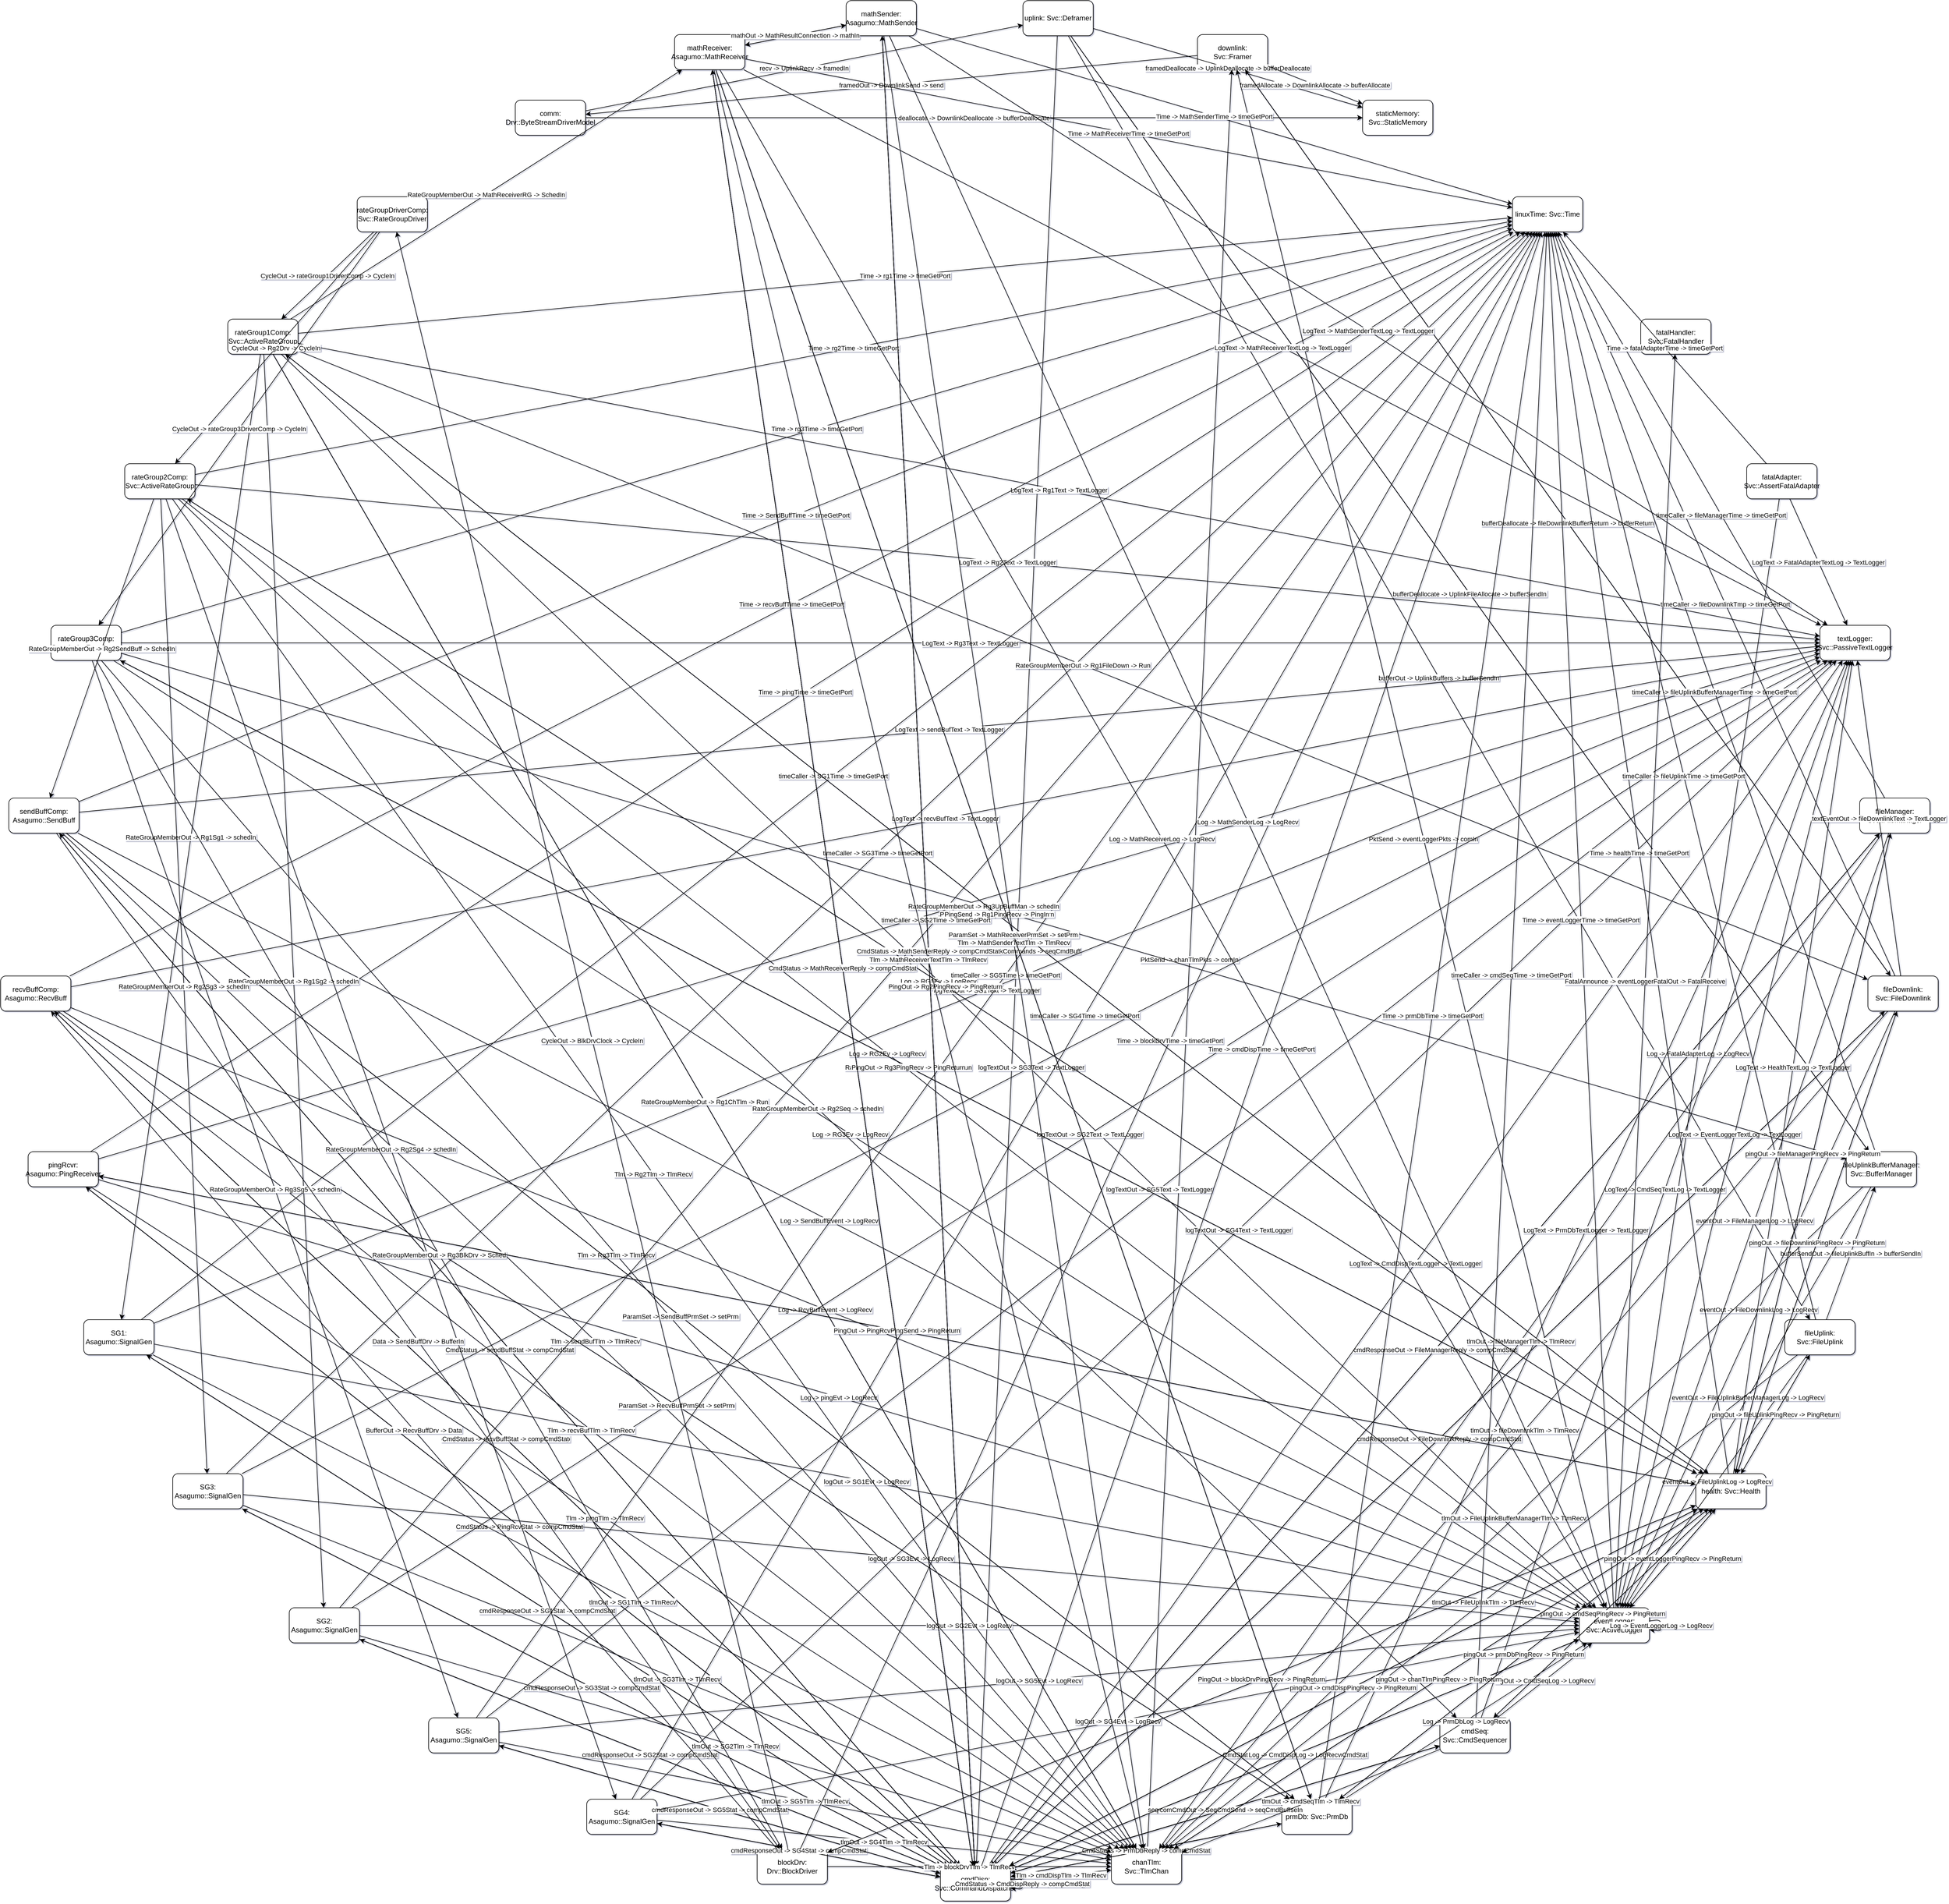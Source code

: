 <mxfile compressed="false" version="14.6.13" type="device">
  <diagram id="Top" name="Top">
    <mxGraphModel dx="4653" dy="4480" grid="1" gridSize="10" guides="1" tooltips="1" connect="1" arrows="1" fold="1" page="1" pageScale="1" pageWidth="827" pageHeight="1169" math="0" shadow="1">
      <root>
        <mxCell id="0" />
        <mxCell id="1" parent="0" />
        <object label="cmdDisp: Svc::CommandDispatcher" id="cmdDisp">
          <mxCell style="rounded=1;whiteSpace=wrap;html=1;" parent="1" vertex="1">
            <mxGeometry x="3514" y="3881" width="120" height="60" as="geometry" />
          </mxCell>
        </object>
        <object label="chanTlm: Svc::TlmChan" id="chanTlm">
          <mxCell style="rounded=1;whiteSpace=wrap;html=1;" parent="1" vertex="1">
            <mxGeometry x="3806" y="3852" width="120" height="60" as="geometry" />
          </mxCell>
        </object>
        <object label="prmDb: Svc::PrmDb" id="prmDb">
          <mxCell style="rounded=1;whiteSpace=wrap;html=1;" parent="1" vertex="1">
            <mxGeometry x="4097" y="3767" width="120" height="60" as="geometry" />
          </mxCell>
        </object>
        <object label="cmdSeq: Svc::CmdSequencer" id="cmdSeq">
          <mxCell style="rounded=1;whiteSpace=wrap;html=1;" parent="1" vertex="1">
            <mxGeometry x="4367" y="3628" width="120" height="60" as="geometry" />
          </mxCell>
        </object>
        <object label="eventLogger: Svc::ActiveLogger" id="eventLogger">
          <mxCell style="rounded=1;whiteSpace=wrap;html=1;" parent="1" vertex="1">
            <mxGeometry x="4605" y="3440" width="120" height="60" as="geometry" />
          </mxCell>
        </object>
        <object label="health: Svc::Health" id="health">
          <mxCell style="rounded=1;whiteSpace=wrap;html=1;" parent="1" vertex="1">
            <mxGeometry x="4804" y="3211" width="120" height="60" as="geometry" />
          </mxCell>
        </object>
        <object label="fileUplink: Svc::FileUplink" id="fileUplink">
          <mxCell style="rounded=1;whiteSpace=wrap;html=1;" parent="1" vertex="1">
            <mxGeometry x="4956" y="2948" width="120" height="60" as="geometry" />
          </mxCell>
        </object>
        <object label="fileUplinkBufferManager: Svc::BufferManager" id="fileUplinkBufferManager">
          <mxCell style="rounded=1;whiteSpace=wrap;html=1;" parent="1" vertex="1">
            <mxGeometry x="5061.0" y="2661" width="120" height="60" as="geometry" />
          </mxCell>
        </object>
        <object label="fileDownlink: Svc::FileDownlink" id="fileDownlink">
          <mxCell style="rounded=1;whiteSpace=wrap;html=1;" parent="1" vertex="1">
            <mxGeometry x="5098" y="2361" width="120" height="60" as="geometry" />
          </mxCell>
        </object>
        <object label="fileManager: Svc::FileManager" id="fileManager">
          <mxCell style="rounded=1;whiteSpace=wrap;html=1;" parent="1" vertex="1">
            <mxGeometry x="5084" y="2057" width="120" height="60" as="geometry" />
          </mxCell>
        </object>
        <object label="textLogger: Svc::PassiveTextLogger" id="textLogger">
          <mxCell style="rounded=1;whiteSpace=wrap;html=1;" parent="1" vertex="1">
            <mxGeometry x="5016.0" y="1762" width="120" height="60" as="geometry" />
          </mxCell>
        </object>
        <object label="fatalAdapter: Svc::AssertFatalAdapter" id="fatalAdapter">
          <mxCell style="rounded=1;whiteSpace=wrap;html=1;" parent="1" vertex="1">
            <mxGeometry x="4891" y="1486" width="120" height="60" as="geometry" />
          </mxCell>
        </object>
        <object label="fatalHandler: Svc::FatalHandler" id="fatalHandler">
          <mxCell style="rounded=1;whiteSpace=wrap;html=1;" parent="1" vertex="1">
            <mxGeometry x="4710" y="1239" width="120" height="60" as="geometry" />
          </mxCell>
        </object>
        <object label="linuxTime: Svc::Time" id="linuxTime">
          <mxCell style="rounded=1;whiteSpace=wrap;html=1;" parent="1" vertex="1">
            <mxGeometry x="4491" y="1030" width="120" height="60" as="geometry" />
          </mxCell>
        </object>
        <object label="staticMemory: Svc::StaticMemory" id="staticMemory">
          <mxCell style="rounded=1;whiteSpace=wrap;html=1;" parent="1" vertex="1">
            <mxGeometry x="4235" y="865" width="120" height="60" as="geometry" />
          </mxCell>
        </object>
        <object label="downlink: Svc::Framer" id="downlink">
          <mxCell style="rounded=1;whiteSpace=wrap;html=1;" parent="1" vertex="1">
            <mxGeometry x="3953" y="753" width="120" height="60" as="geometry" />
          </mxCell>
        </object>
        <object label="uplink: Svc::Deframer" id="uplink">
          <mxCell style="rounded=1;whiteSpace=wrap;html=1;" parent="1" vertex="1">
            <mxGeometry x="3655" y="695" width="120" height="60" as="geometry" />
          </mxCell>
        </object>
        <object label="mathSender: Asagumo::MathSender" id="mathSender">
          <mxCell style="rounded=1;whiteSpace=wrap;html=1;" parent="1" vertex="1">
            <mxGeometry x="3353.0" y="695" width="120" height="60" as="geometry" />
          </mxCell>
        </object>
        <object label="mathReceiver: Asagumo::MathReceiver" id="mathReceiver">
          <mxCell style="rounded=1;whiteSpace=wrap;html=1;" parent="1" vertex="1">
            <mxGeometry x="3060.0" y="753" width="120" height="60" as="geometry" />
          </mxCell>
        </object>
        <object label="comm: Drv::ByteStreamDriverModel" id="comm">
          <mxCell style="rounded=1;whiteSpace=wrap;html=1;" parent="1" vertex="1">
            <mxGeometry x="2788.0" y="865" width="120" height="60" as="geometry" />
          </mxCell>
        </object>
        <object label="rateGroupDriverComp: Svc::RateGroupDriver" id="rateGroupDriverComp">
          <mxCell style="rounded=1;whiteSpace=wrap;html=1;" parent="1" vertex="1">
            <mxGeometry x="2518.0" y="1030" width="120" height="60" as="geometry" />
          </mxCell>
        </object>
        <object label="rateGroup1Comp: Svc::ActiveRateGroup" id="rateGroup1Comp">
          <mxCell style="rounded=1;whiteSpace=wrap;html=1;" parent="1" vertex="1">
            <mxGeometry x="2297" y="1239" width="120" height="60" as="geometry" />
          </mxCell>
        </object>
        <object label="rateGroup2Comp: Svc::ActiveRateGroup" id="rateGroup2Comp">
          <mxCell style="rounded=1;whiteSpace=wrap;html=1;" parent="1" vertex="1">
            <mxGeometry x="2121" y="1486" width="120" height="60" as="geometry" />
          </mxCell>
        </object>
        <object label="rateGroup3Comp: Svc::ActiveRateGroup" id="rateGroup3Comp">
          <mxCell style="rounded=1;whiteSpace=wrap;html=1;" parent="1" vertex="1">
            <mxGeometry x="1995" y="1762" width="120" height="60" as="geometry" />
          </mxCell>
        </object>
        <object label="sendBuffComp: Asagumo::SendBuff" id="sendBuffComp">
          <mxCell style="rounded=1;whiteSpace=wrap;html=1;" parent="1" vertex="1">
            <mxGeometry x="1923" y="2057" width="120" height="60" as="geometry" />
          </mxCell>
        </object>
        <object label="recvBuffComp: Asagumo::RecvBuff" id="recvBuffComp">
          <mxCell style="rounded=1;whiteSpace=wrap;html=1;" parent="1" vertex="1">
            <mxGeometry x="1909" y="2361" width="120" height="60" as="geometry" />
          </mxCell>
        </object>
        <object label="pingRcvr: Asagumo::PingReceiver" id="pingRcvr">
          <mxCell style="rounded=1;whiteSpace=wrap;html=1;" parent="1" vertex="1">
            <mxGeometry x="1956.0" y="2661" width="120" height="60" as="geometry" />
          </mxCell>
        </object>
        <object label="SG1: Asagumo::SignalGen" id="SG1">
          <mxCell style="rounded=1;whiteSpace=wrap;html=1;" parent="1" vertex="1">
            <mxGeometry x="2051" y="2948" width="120" height="60" as="geometry" />
          </mxCell>
        </object>
        <object label="SG3: Asagumo::SignalGen" id="SG3">
          <mxCell style="rounded=1;whiteSpace=wrap;html=1;" parent="1" vertex="1">
            <mxGeometry x="2203" y="3211" width="120" height="60" as="geometry" />
          </mxCell>
        </object>
        <object label="SG2: Asagumo::SignalGen" id="SG2">
          <mxCell style="rounded=1;whiteSpace=wrap;html=1;" parent="1" vertex="1">
            <mxGeometry x="2402" y="3440" width="120" height="60" as="geometry" />
          </mxCell>
        </object>
        <object label="SG5: Asagumo::SignalGen" id="SG5">
          <mxCell style="rounded=1;whiteSpace=wrap;html=1;" parent="1" vertex="1">
            <mxGeometry x="2640" y="3628" width="120" height="60" as="geometry" />
          </mxCell>
        </object>
        <object label="SG4: Asagumo::SignalGen" id="SG4">
          <mxCell style="rounded=1;whiteSpace=wrap;html=1;" parent="1" vertex="1">
            <mxGeometry x="2910" y="3767" width="120" height="60" as="geometry" />
          </mxCell>
        </object>
        <object label="blockDrv: Drv::BlockDriver" id="blockDrv">
          <mxCell style="rounded=1;whiteSpace=wrap;html=1;" parent="1" vertex="1">
            <mxGeometry x="3201" y="3852" width="120" height="60" as="geometry" />
          </mxCell>
        </object>
        <object label="allocate -&gt; UplinkDrvAllocate -&gt; bufferAllocate" source="comm" target="staticMemory" id="383ac05aff5d53542c50672d0790afb6">
          <mxCell style="endArrow=classic;noEdgeStyle=1;" parent="1" source="comm" target="staticMemory" edge="1">
            <mxGeometry relative="1" as="geometry" />
          </mxCell>
        </object>
        <object label="recv -&gt; UplinkRecv -&gt; framedIn" source="comm" target="uplink" id="3b0000e46279f615c842e442ab32df36">
          <mxCell style="endArrow=classic;noEdgeStyle=1;" parent="1" source="comm" target="uplink" edge="1">
            <mxGeometry relative="1" as="geometry" />
          </mxCell>
        </object>
        <object label="framedDeallocate -&gt; UplinkDeallocate -&gt; bufferDeallocate" source="uplink" target="staticMemory" id="c07dfe6210019a17344740f7922036d5">
          <mxCell style="endArrow=classic;noEdgeStyle=1;" parent="1" source="uplink" target="staticMemory" edge="1">
            <mxGeometry relative="1" as="geometry" />
          </mxCell>
        </object>
        <object label="bufferAllocate -&gt; UplinkFileAllocate -&gt; bufferGetCallee" source="uplink" target="fileUplinkBufferManager" id="d515dbef6699c41866329cee5033c541">
          <mxCell style="endArrow=classic;noEdgeStyle=1;" parent="1" source="uplink" target="fileUplinkBufferManager" edge="1">
            <mxGeometry relative="1" as="geometry" />
          </mxCell>
        </object>
        <object label="comOut -&gt; UplinkCommands -&gt; seqCmdBuff" source="uplink" target="cmdDisp" id="e6fce0d3c12b7eba70fc2a21f5acaaaf">
          <mxCell style="endArrow=classic;noEdgeStyle=1;" parent="1" source="uplink" target="cmdDisp" edge="1">
            <mxGeometry relative="1" as="geometry" />
          </mxCell>
        </object>
        <object label="bufferOut -&gt; UplinkBuffers -&gt; bufferSendIn" source="uplink" target="fileUplink" id="ed776676f9cd40f7f756d89c97a764e4">
          <mxCell style="endArrow=classic;noEdgeStyle=1;" parent="1" source="uplink" target="fileUplink" edge="1">
            <mxGeometry relative="1" as="geometry" />
          </mxCell>
        </object>
        <object label="bufferDeallocate -&gt; UplinkFileAllocate -&gt; bufferSendIn" source="uplink" target="fileUplinkBufferManager" id="f15c277ee928a05081a461e9e1ca2b60">
          <mxCell style="endArrow=classic;noEdgeStyle=1;" parent="1" source="uplink" target="fileUplinkBufferManager" edge="1">
            <mxGeometry relative="1" as="geometry" />
          </mxCell>
        </object>
        <object label="bufferSendOut -&gt; fileUplinkBuffIn -&gt; bufferSendIn" source="fileUplink" target="fileUplinkBufferManager" id="4c5267d45630855c31d900d69c6b2bb2">
          <mxCell style="endArrow=classic;noEdgeStyle=1;" parent="1" source="fileUplink" target="fileUplinkBufferManager" edge="1">
            <mxGeometry relative="1" as="geometry" />
          </mxCell>
        </object>
        <object label="framedAllocate -&gt; DownlinkAllocate -&gt; bufferAllocate" source="downlink" target="staticMemory" id="0f23d85e625c54df2ff004b42dafa1db">
          <mxCell style="endArrow=classic;noEdgeStyle=1;" parent="1" source="downlink" target="staticMemory" edge="1">
            <mxGeometry relative="1" as="geometry" />
          </mxCell>
        </object>
        <object label="framedOut -&gt; DownlinkSend -&gt; send" source="downlink" target="comm" id="4634bba18f83ccfc9e2e45e1db5af0d2">
          <mxCell style="endArrow=classic;noEdgeStyle=1;" parent="1" source="downlink" target="comm" edge="1">
            <mxGeometry relative="1" as="geometry" />
          </mxCell>
        </object>
        <object label="deallocate -&gt; DownlinkDeallocate -&gt; bufferDeallocate" source="comm" target="staticMemory" id="0aab7376b660d93961c5ac913e10d3f8">
          <mxCell style="endArrow=classic;noEdgeStyle=1;" parent="1" source="comm" target="staticMemory" edge="1">
            <mxGeometry relative="1" as="geometry" />
          </mxCell>
        </object>
        <object label="PktSend -&gt; eventLoggerPkts -&gt; comIn" source="eventLogger" target="downlink" id="da0d72414564480d620434479296640c">
          <mxCell style="endArrow=classic;noEdgeStyle=1;" parent="1" source="eventLogger" target="downlink" edge="1">
            <mxGeometry relative="1" as="geometry" />
          </mxCell>
        </object>
        <object label="PktSend -&gt; chanTlmPkts -&gt; comIn" source="chanTlm" target="downlink" id="377f219e4a99b8e11c942601d5179c66">
          <mxCell style="endArrow=classic;noEdgeStyle=1;" parent="1" source="chanTlm" target="downlink" edge="1">
            <mxGeometry relative="1" as="geometry" />
          </mxCell>
        </object>
        <object label="bufferSendOut -&gt; fileDownlinkBufferSend -&gt; bufferIn" source="fileDownlink" target="downlink" id="470c3409d407736b1c160145a437661b">
          <mxCell style="endArrow=classic;noEdgeStyle=1;" parent="1" source="fileDownlink" target="downlink" edge="1">
            <mxGeometry relative="1" as="geometry" />
          </mxCell>
        </object>
        <object label="bufferDeallocate -&gt; fileDownlinkBufferReturn -&gt; bufferReturn" source="downlink" target="fileDownlink" id="66d4926d220dfd23604fc6cc69483cf6">
          <mxCell style="endArrow=classic;noEdgeStyle=1;" parent="1" source="downlink" target="fileDownlink" edge="1">
            <mxGeometry relative="1" as="geometry" />
          </mxCell>
        </object>
        <object label="CmdReg -&gt; EventLoggerReg -&gt; compCmdReg" source="eventLogger" target="cmdDisp" id="758fe41eda9f390c676a26e372cc7520">
          <mxCell style="endArrow=classic;noEdgeStyle=1;" parent="1" source="eventLogger" target="cmdDisp" edge="1">
            <mxGeometry relative="1" as="geometry" />
          </mxCell>
        </object>
        <object label="CmdReg -&gt; CmdDispReg -&gt; compCmdReg" source="cmdDisp" target="cmdDisp" id="67aeffe5e14c6c053572af70ac2ad944">
          <mxCell style="endArrow=classic;noEdgeStyle=1;" parent="1" source="cmdDisp" target="cmdDisp" edge="1">
            <mxGeometry relative="1" as="geometry">
              <Array as="points" />
            </mxGeometry>
          </mxCell>
        </object>
        <object label="CmdReg -&gt; HealthReg -&gt; compCmdReg" source="health" target="cmdDisp" id="46e2d7749113009b08bfc88c29dd7d0e">
          <mxCell style="endArrow=classic;noEdgeStyle=1;" parent="1" source="health" target="cmdDisp" edge="1">
            <mxGeometry relative="1" as="geometry" />
          </mxCell>
        </object>
        <object label="CmdReg -&gt; PrmDbReg -&gt; compCmdReg" source="prmDb" target="cmdDisp" id="0a5c01b78b6248a1c4d4edd87852a5a8">
          <mxCell style="endArrow=classic;noEdgeStyle=1;" parent="1" source="prmDb" target="cmdDisp" edge="1">
            <mxGeometry relative="1" as="geometry" />
          </mxCell>
        </object>
        <object label="cmdRegOut -&gt; CmdSeqReg -&gt; compCmdReg" source="cmdSeq" target="cmdDisp" id="851b0d2557103637b9bacc7d0c7fc648">
          <mxCell style="endArrow=classic;noEdgeStyle=1;" parent="1" source="cmdSeq" target="cmdDisp" edge="1">
            <mxGeometry relative="1" as="geometry" />
          </mxCell>
        </object>
        <object label="cmdRegOut -&gt; FileDownlinkReg -&gt; compCmdReg" source="fileDownlink" target="cmdDisp" id="99545c2d524e797bea0e57599622212c">
          <mxCell style="endArrow=classic;noEdgeStyle=1;" parent="1" source="fileDownlink" target="cmdDisp" edge="1">
            <mxGeometry relative="1" as="geometry" />
          </mxCell>
        </object>
        <object label="CmdReg -&gt; SendBuffReg -&gt; compCmdReg" source="sendBuffComp" target="cmdDisp" id="8e3428801370bc5c8d09ccea508b680a">
          <mxCell style="endArrow=classic;noEdgeStyle=1;" parent="1" source="sendBuffComp" target="cmdDisp" edge="1">
            <mxGeometry relative="1" as="geometry" />
          </mxCell>
        </object>
        <object label="CmdReg -&gt; RecvBuffReg -&gt; compCmdReg" source="recvBuffComp" target="cmdDisp" id="86fde97d780c432d4c8f9f90f7ea8830">
          <mxCell style="endArrow=classic;noEdgeStyle=1;" parent="1" source="recvBuffComp" target="cmdDisp" edge="1">
            <mxGeometry relative="1" as="geometry" />
          </mxCell>
        </object>
        <object label="cmdRegOut -&gt; SG1Reg -&gt; compCmdReg" source="SG1" target="cmdDisp" id="56c6f4b59ee83048cdf10edea07eb97e">
          <mxCell style="endArrow=classic;noEdgeStyle=1;" parent="1" source="SG1" target="cmdDisp" edge="1">
            <mxGeometry relative="1" as="geometry" />
          </mxCell>
        </object>
        <object label="cmdRegOut -&gt; SG2Reg -&gt; compCmdReg" source="SG2" target="cmdDisp" id="8704d0df924c0c314128f888703b1e69">
          <mxCell style="endArrow=classic;noEdgeStyle=1;" parent="1" source="SG2" target="cmdDisp" edge="1">
            <mxGeometry relative="1" as="geometry" />
          </mxCell>
        </object>
        <object label="cmdRegOut -&gt; SG3Reg -&gt; compCmdReg" source="SG3" target="cmdDisp" id="e3e4285c3f88f9f209155d2fd41c1c98">
          <mxCell style="endArrow=classic;noEdgeStyle=1;" parent="1" source="SG3" target="cmdDisp" edge="1">
            <mxGeometry relative="1" as="geometry" />
          </mxCell>
        </object>
        <object label="cmdRegOut -&gt; SG4Reg -&gt; compCmdReg" source="SG4" target="cmdDisp" id="d0b1b9a8bcc067a584a558c8ed310e15">
          <mxCell style="endArrow=classic;noEdgeStyle=1;" parent="1" source="SG4" target="cmdDisp" edge="1">
            <mxGeometry relative="1" as="geometry" />
          </mxCell>
        </object>
        <object label="cmdRegOut -&gt; SG5Reg -&gt; compCmdReg" source="SG5" target="cmdDisp" id="0185fed9382cc272b7d28cac725900fd">
          <mxCell style="endArrow=classic;noEdgeStyle=1;" parent="1" source="SG5" target="cmdDisp" edge="1">
            <mxGeometry relative="1" as="geometry" />
          </mxCell>
        </object>
        <object label="CmdReg -&gt; PingRcvReg -&gt; compCmdReg" source="pingRcvr" target="cmdDisp" id="70594b67c943b0e940746602b0556dad">
          <mxCell style="endArrow=classic;noEdgeStyle=1;" parent="1" source="pingRcvr" target="cmdDisp" edge="1">
            <mxGeometry relative="1" as="geometry" />
          </mxCell>
        </object>
        <object label="cmdRegOut -&gt; FileManagerReg -&gt; compCmdReg" source="fileManager" target="cmdDisp" id="9e5d15d22b3d4e31979adbb67b6125ff">
          <mxCell style="endArrow=classic;noEdgeStyle=1;" parent="1" source="fileManager" target="cmdDisp" edge="1">
            <mxGeometry relative="1" as="geometry" />
          </mxCell>
        </object>
        <object label="compCmdSend -&gt; EventLoggerDisp -&gt; CmdDisp" source="cmdDisp" target="eventLogger" id="3c9831add612714989ac6f53ae55dbe5">
          <mxCell style="endArrow=classic;noEdgeStyle=1;" parent="1" source="cmdDisp" target="eventLogger" edge="1">
            <mxGeometry relative="1" as="geometry" />
          </mxCell>
        </object>
        <object label="compCmdSend -&gt; CmdDispDisp -&gt; CmdDisp" source="cmdDisp" target="cmdDisp" id="b6a50a2c89b9d04d61d5c66aa05d4c21">
          <mxCell style="endArrow=classic;noEdgeStyle=1;" parent="1" source="cmdDisp" target="cmdDisp" edge="1">
            <mxGeometry relative="1" as="geometry">
              <Array as="points" />
            </mxGeometry>
          </mxCell>
        </object>
        <object label="compCmdSend -&gt; HealthDisp -&gt; CmdDisp" source="cmdDisp" target="health" id="4c2d54a81b7e6331402615ef62e47e46">
          <mxCell style="endArrow=classic;noEdgeStyle=1;" parent="1" source="cmdDisp" target="health" edge="1">
            <mxGeometry relative="1" as="geometry" />
          </mxCell>
        </object>
        <object label="compCmdSend -&gt; PrmDbDisp -&gt; CmdDisp" source="cmdDisp" target="prmDb" id="b7a05bba8bdd0a5fa08d70fa7e585553">
          <mxCell style="endArrow=classic;noEdgeStyle=1;" parent="1" source="cmdDisp" target="prmDb" edge="1">
            <mxGeometry relative="1" as="geometry" />
          </mxCell>
        </object>
        <object label="compCmdSend -&gt; CmdSeqDisp -&gt; cmdIn" source="cmdDisp" target="cmdSeq" id="7f8da1576489c2405f752395c8dbc311">
          <mxCell style="endArrow=classic;noEdgeStyle=1;" parent="1" source="cmdDisp" target="cmdSeq" edge="1">
            <mxGeometry relative="1" as="geometry" />
          </mxCell>
        </object>
        <object label="compCmdSend -&gt; FileDownlinkDisp -&gt; cmdIn" source="cmdDisp" target="fileDownlink" id="adf881f564cc2a929604ddd9f5966694">
          <mxCell style="endArrow=classic;noEdgeStyle=1;" parent="1" source="cmdDisp" target="fileDownlink" edge="1">
            <mxGeometry relative="1" as="geometry" />
          </mxCell>
        </object>
        <object label="compCmdSend -&gt; SendBuffDisp -&gt; CmdDisp" source="cmdDisp" target="sendBuffComp" id="40931762f541cf16464512600b81054a">
          <mxCell style="endArrow=classic;noEdgeStyle=1;" parent="1" source="cmdDisp" target="sendBuffComp" edge="1">
            <mxGeometry relative="1" as="geometry" />
          </mxCell>
        </object>
        <object label="compCmdSend -&gt; RecvBuffDisp -&gt; CmdDisp" source="cmdDisp" target="recvBuffComp" id="20746ab81135c3997a7cc4784c0f7659">
          <mxCell style="endArrow=classic;noEdgeStyle=1;" parent="1" source="cmdDisp" target="recvBuffComp" edge="1">
            <mxGeometry relative="1" as="geometry" />
          </mxCell>
        </object>
        <object label="compCmdSend -&gt; SG1Disp -&gt; cmdIn" source="cmdDisp" target="SG1" id="6e89f2eceebb7db03c2da615870ecbc8">
          <mxCell style="endArrow=classic;noEdgeStyle=1;" parent="1" source="cmdDisp" target="SG1" edge="1">
            <mxGeometry relative="1" as="geometry" />
          </mxCell>
        </object>
        <object label="compCmdSend -&gt; SG2Disp -&gt; cmdIn" source="cmdDisp" target="SG2" id="df253560e27e4a6fc1c5a9a66ae8163f">
          <mxCell style="endArrow=classic;noEdgeStyle=1;" parent="1" source="cmdDisp" target="SG2" edge="1">
            <mxGeometry relative="1" as="geometry" />
          </mxCell>
        </object>
        <object label="compCmdSend -&gt; SG3Disp -&gt; cmdIn" source="cmdDisp" target="SG3" id="7f8d1a568d99c6c144ad21e4e2b51d98">
          <mxCell style="endArrow=classic;noEdgeStyle=1;" parent="1" source="cmdDisp" target="SG3" edge="1">
            <mxGeometry relative="1" as="geometry" />
          </mxCell>
        </object>
        <object label="compCmdSend -&gt; SG4Disp -&gt; cmdIn" source="cmdDisp" target="SG4" id="54fcaeb205bbe611dd9a7a65ee0597ea">
          <mxCell style="endArrow=classic;noEdgeStyle=1;" parent="1" source="cmdDisp" target="SG4" edge="1">
            <mxGeometry relative="1" as="geometry" />
          </mxCell>
        </object>
        <object label="compCmdSend -&gt; SG5Disp -&gt; cmdIn" source="cmdDisp" target="SG5" id="bd19cd90886c33cecbba57d155bfc9d2">
          <mxCell style="endArrow=classic;noEdgeStyle=1;" parent="1" source="cmdDisp" target="SG5" edge="1">
            <mxGeometry relative="1" as="geometry" />
          </mxCell>
        </object>
        <object label="compCmdSend -&gt; PingRcvDisp -&gt; CmdDisp" source="cmdDisp" target="pingRcvr" id="870ce2834f9fedb875ab0a370efd786f">
          <mxCell style="endArrow=classic;noEdgeStyle=1;" parent="1" source="cmdDisp" target="pingRcvr" edge="1">
            <mxGeometry relative="1" as="geometry" />
          </mxCell>
        </object>
        <object label="compCmdSend -&gt; FileManagerDisp -&gt; cmdIn" source="cmdDisp" target="fileManager" id="5f3db72219605c4e5ff1762f3fd797df">
          <mxCell style="endArrow=classic;noEdgeStyle=1;" parent="1" source="cmdDisp" target="fileManager" edge="1">
            <mxGeometry relative="1" as="geometry" />
          </mxCell>
        </object>
        <object label="CmdStatus -&gt; EventLoggerReply -&gt; compCmdStat" source="eventLogger" target="cmdDisp" id="98bda93a5a8efe7091be0909350c1b44">
          <mxCell style="endArrow=classic;noEdgeStyle=1;" parent="1" source="eventLogger" target="cmdDisp" edge="1">
            <mxGeometry relative="1" as="geometry" />
          </mxCell>
        </object>
        <object label="cmdResponseOut -&gt; CmdSeqReply -&gt; compCmdStat" source="cmdSeq" target="cmdDisp" id="38d1874fd16d715a7a8865998e599dee">
          <mxCell style="endArrow=classic;noEdgeStyle=1;" parent="1" source="cmdSeq" target="cmdDisp" edge="1">
            <mxGeometry relative="1" as="geometry" />
          </mxCell>
        </object>
        <object label="CmdStatus -&gt; PrmDbReply -&gt; compCmdStat" source="prmDb" target="cmdDisp" id="6f34b39cc1e7c0bd8e075af432be1f74">
          <mxCell style="endArrow=classic;noEdgeStyle=1;" parent="1" source="prmDb" target="cmdDisp" edge="1">
            <mxGeometry relative="1" as="geometry" />
          </mxCell>
        </object>
        <object label="CmdStatus -&gt; CmdDispReply -&gt; compCmdStat" source="cmdDisp" target="cmdDisp" id="687619de724b8ff08142a994d29bc428">
          <mxCell style="endArrow=classic;noEdgeStyle=1;" parent="1" source="cmdDisp" target="cmdDisp" edge="1">
            <mxGeometry relative="1" as="geometry">
              <Array as="points" />
            </mxGeometry>
          </mxCell>
        </object>
        <object label="CmdStatus -&gt; HealthReply -&gt; compCmdStat" source="health" target="cmdDisp" id="a41f795d8d6dfd250909309565220a6b">
          <mxCell style="endArrow=classic;noEdgeStyle=1;" parent="1" source="health" target="cmdDisp" edge="1">
            <mxGeometry relative="1" as="geometry" />
          </mxCell>
        </object>
        <object label="cmdResponseOut -&gt; FileDownlinkReply -&gt; compCmdStat" source="fileDownlink" target="cmdDisp" id="baa916d799c3ef46bb9d5a53f000a6c3">
          <mxCell style="endArrow=classic;noEdgeStyle=1;" parent="1" source="fileDownlink" target="cmdDisp" edge="1">
            <mxGeometry relative="1" as="geometry" />
          </mxCell>
        </object>
        <object label="cmdResponseOut -&gt; FileManagerReply -&gt; compCmdStat" source="fileManager" target="cmdDisp" id="a564cbb955aa41fc16eb47d8f188f365">
          <mxCell style="endArrow=classic;noEdgeStyle=1;" parent="1" source="fileManager" target="cmdDisp" edge="1">
            <mxGeometry relative="1" as="geometry" />
          </mxCell>
        </object>
        <object label="CmdStatus -&gt; PingRcvStat -&gt; compCmdStat" source="pingRcvr" target="cmdDisp" id="e1a9ddc9777180c17b4188179ba5a6e8">
          <mxCell style="endArrow=classic;noEdgeStyle=1;" parent="1" source="pingRcvr" target="cmdDisp" edge="1">
            <mxGeometry relative="1" as="geometry" />
          </mxCell>
        </object>
        <object label="CmdStatus -&gt; recvBuffStat -&gt; compCmdStat" source="recvBuffComp" target="cmdDisp" id="b21cc1936459ce09fbbeea7a82b185cb">
          <mxCell style="endArrow=classic;noEdgeStyle=1;" parent="1" source="recvBuffComp" target="cmdDisp" edge="1">
            <mxGeometry relative="1" as="geometry" />
          </mxCell>
        </object>
        <object label="CmdStatus -&gt; sendBuffStat -&gt; compCmdStat" source="sendBuffComp" target="cmdDisp" id="e0f5a4049ef300392e211e3c0b77b54c">
          <mxCell style="endArrow=classic;noEdgeStyle=1;" parent="1" source="sendBuffComp" target="cmdDisp" edge="1">
            <mxGeometry relative="1" as="geometry" />
          </mxCell>
        </object>
        <object label="cmdResponseOut -&gt; SG1Stat -&gt; compCmdStat" source="SG1" target="cmdDisp" id="5314b37951a4aad9852dc3266c33417e">
          <mxCell style="endArrow=classic;noEdgeStyle=1;" parent="1" source="SG1" target="cmdDisp" edge="1">
            <mxGeometry relative="1" as="geometry" />
          </mxCell>
        </object>
        <object label="cmdResponseOut -&gt; SG2Stat -&gt; compCmdStat" source="SG2" target="cmdDisp" id="2afb84b5571c6b73dcb280240bc57306">
          <mxCell style="endArrow=classic;noEdgeStyle=1;" parent="1" source="SG2" target="cmdDisp" edge="1">
            <mxGeometry relative="1" as="geometry" />
          </mxCell>
        </object>
        <object label="cmdResponseOut -&gt; SG3Stat -&gt; compCmdStat" source="SG3" target="cmdDisp" id="1333c9f08d63f9197113dddb676fa8b2">
          <mxCell style="endArrow=classic;noEdgeStyle=1;" parent="1" source="SG3" target="cmdDisp" edge="1">
            <mxGeometry relative="1" as="geometry" />
          </mxCell>
        </object>
        <object label="cmdResponseOut -&gt; SG4Stat -&gt; compCmdStat" source="SG4" target="cmdDisp" id="2e647974eb81dfbaa0c1cf70aa17bacb">
          <mxCell style="endArrow=classic;noEdgeStyle=1;" parent="1" source="SG4" target="cmdDisp" edge="1">
            <mxGeometry relative="1" as="geometry" />
          </mxCell>
        </object>
        <object label="cmdResponseOut -&gt; SG5Stat -&gt; compCmdStat" source="SG5" target="cmdDisp" id="60d1e24ee5876b53d9a4c8b13871727a">
          <mxCell style="endArrow=classic;noEdgeStyle=1;" parent="1" source="SG5" target="cmdDisp" edge="1">
            <mxGeometry relative="1" as="geometry" />
          </mxCell>
        </object>
        <object label="seqCmdStatus -&gt; SeqCompStatus -&gt; cmdResponseIn" source="cmdDisp" target="cmdSeq" id="8ac601f01729e4a57d8e7a8a11757cad">
          <mxCell style="endArrow=classic;noEdgeStyle=1;" parent="1" source="cmdDisp" target="cmdSeq" edge="1">
            <mxGeometry relative="1" as="geometry" />
          </mxCell>
        </object>
        <object label="comCmdOut -&gt; SeqCmdSend -&gt; seqCmdBuff" source="cmdSeq" target="cmdDisp" id="9a1779f8bd4a7547a59257569dee7065">
          <mxCell style="endArrow=classic;noEdgeStyle=1;" parent="1" source="cmdSeq" target="cmdDisp" edge="1">
            <mxGeometry relative="1" as="geometry" />
          </mxCell>
        </object>
        <object label="Log -&gt; PrmDbLog -&gt; LogRecv" source="prmDb" target="eventLogger" id="d5f5dfc07c6703907d0a289f8c5becd0">
          <mxCell style="endArrow=classic;noEdgeStyle=1;" parent="1" source="prmDb" target="eventLogger" edge="1">
            <mxGeometry relative="1" as="geometry" />
          </mxCell>
        </object>
        <object label="eventOut -&gt; FileUplinkLog -&gt; LogRecv" source="fileUplink" target="eventLogger" id="754819be35f5336e37cd5589b719a18b">
          <mxCell style="endArrow=classic;noEdgeStyle=1;" parent="1" source="fileUplink" target="eventLogger" edge="1">
            <mxGeometry relative="1" as="geometry" />
          </mxCell>
        </object>
        <object label="Log -&gt; EventLoggerLog -&gt; LogRecv" source="eventLogger" target="eventLogger" id="2f207a76ea22dee2a6aa8c4eee503eaf">
          <mxCell style="endArrow=classic;noEdgeStyle=1;" parent="1" source="eventLogger" target="eventLogger" edge="1">
            <mxGeometry relative="1" as="geometry" />
          </mxCell>
        </object>
        <object label="eventOut -&gt; FileUplinkBufferManagerLog -&gt; LogRecv" source="fileUplinkBufferManager" target="eventLogger" id="08c2b89f9d8a300a9cdd6d95aae9d753">
          <mxCell style="endArrow=classic;noEdgeStyle=1;" parent="1" source="fileUplinkBufferManager" target="eventLogger" edge="1">
            <mxGeometry relative="1" as="geometry" />
          </mxCell>
        </object>
        <object label="Log -&gt; CmdDispLog -&gt; LogRecv" source="cmdDisp" target="eventLogger" id="6d575819fba009a51d197a6cc5a5cbfc">
          <mxCell style="endArrow=classic;noEdgeStyle=1;" parent="1" source="cmdDisp" target="eventLogger" edge="1">
            <mxGeometry relative="1" as="geometry" />
          </mxCell>
        </object>
        <object label="logOut -&gt; CmdSeqLog -&gt; LogRecv" source="cmdSeq" target="eventLogger" id="dad767c01dc5e3bea175dd0dc384f9ce">
          <mxCell style="endArrow=classic;noEdgeStyle=1;" parent="1" source="cmdSeq" target="eventLogger" edge="1">
            <mxGeometry relative="1" as="geometry" />
          </mxCell>
        </object>
        <object label="Log -&gt; FatalAdapterLog -&gt; LogRecv" source="fatalAdapter" target="eventLogger" id="45800ff0a763c05b791fae03007e5d95">
          <mxCell style="endArrow=classic;noEdgeStyle=1;" parent="1" source="fatalAdapter" target="eventLogger" edge="1">
            <mxGeometry relative="1" as="geometry" />
          </mxCell>
        </object>
        <object label="Log -&gt; HealthLog -&gt; LogRecv" source="health" target="eventLogger" id="a56a9f606e9d87587026783a62e7e151">
          <mxCell style="endArrow=classic;noEdgeStyle=1;" parent="1" source="health" target="eventLogger" edge="1">
            <mxGeometry relative="1" as="geometry" />
          </mxCell>
        </object>
        <object label="eventOut -&gt; FileDownlinkLog -&gt; LogRecv" source="fileDownlink" target="eventLogger" id="fca9dc28bf6b7b5f5c1849d3c379bba9">
          <mxCell style="endArrow=classic;noEdgeStyle=1;" parent="1" source="fileDownlink" target="eventLogger" edge="1">
            <mxGeometry relative="1" as="geometry" />
          </mxCell>
        </object>
        <object label="eventOut -&gt; FileManagerLog -&gt; LogRecv" source="fileManager" target="eventLogger" id="051ed2bd19387e4e89494c4bad7a7e68">
          <mxCell style="endArrow=classic;noEdgeStyle=1;" parent="1" source="fileManager" target="eventLogger" edge="1">
            <mxGeometry relative="1" as="geometry" />
          </mxCell>
        </object>
        <object label="Log -&gt; RG1Ev -&gt; LogRecv" source="rateGroup1Comp" target="eventLogger" id="688a76ac1f5dc947f1c78bfd7a1b280e">
          <mxCell style="endArrow=classic;noEdgeStyle=1;" parent="1" source="rateGroup1Comp" target="eventLogger" edge="1">
            <mxGeometry relative="1" as="geometry" />
          </mxCell>
        </object>
        <object label="Log -&gt; RG2Ev -&gt; LogRecv" source="rateGroup2Comp" target="eventLogger" id="c72530ae4d5a606a0fdfafcb29145d36">
          <mxCell style="endArrow=classic;noEdgeStyle=1;" parent="1" source="rateGroup2Comp" target="eventLogger" edge="1">
            <mxGeometry relative="1" as="geometry" />
          </mxCell>
        </object>
        <object label="Log -&gt; RG3Ev -&gt; LogRecv" source="rateGroup3Comp" target="eventLogger" id="7d929d5cc41f23cf74079197f4902493">
          <mxCell style="endArrow=classic;noEdgeStyle=1;" parent="1" source="rateGroup3Comp" target="eventLogger" edge="1">
            <mxGeometry relative="1" as="geometry" />
          </mxCell>
        </object>
        <object label="Log -&gt; SendBuffEvent -&gt; LogRecv" source="sendBuffComp" target="eventLogger" id="f951097fcf43affa5364e9c3e933d3ca">
          <mxCell style="endArrow=classic;noEdgeStyle=1;" parent="1" source="sendBuffComp" target="eventLogger" edge="1">
            <mxGeometry relative="1" as="geometry" />
          </mxCell>
        </object>
        <object label="Log -&gt; RcvBuffEvent -&gt; LogRecv" source="recvBuffComp" target="eventLogger" id="3495cc2eb3d8e92901b7800706690cc9">
          <mxCell style="endArrow=classic;noEdgeStyle=1;" parent="1" source="recvBuffComp" target="eventLogger" edge="1">
            <mxGeometry relative="1" as="geometry" />
          </mxCell>
        </object>
        <object label="logOut -&gt; SG1Evt -&gt; LogRecv" source="SG1" target="eventLogger" id="f5346a23ee3ad31d01bbffaea1acc160">
          <mxCell style="endArrow=classic;noEdgeStyle=1;" parent="1" source="SG1" target="eventLogger" edge="1">
            <mxGeometry relative="1" as="geometry" />
          </mxCell>
        </object>
        <object label="logOut -&gt; SG2Evt -&gt; LogRecv" source="SG2" target="eventLogger" id="b1ac33d8b1763f9cc0ceaa64cb684f46">
          <mxCell style="endArrow=classic;noEdgeStyle=1;" parent="1" source="SG2" target="eventLogger" edge="1">
            <mxGeometry relative="1" as="geometry" />
          </mxCell>
        </object>
        <object label="logOut -&gt; SG3Evt -&gt; LogRecv" source="SG3" target="eventLogger" id="95f5007eea096b752942ed3a9e2964e5">
          <mxCell style="endArrow=classic;noEdgeStyle=1;" parent="1" source="SG3" target="eventLogger" edge="1">
            <mxGeometry relative="1" as="geometry" />
          </mxCell>
        </object>
        <object label="logOut -&gt; SG4Evt -&gt; LogRecv" source="SG4" target="eventLogger" id="623bd9a36001d67343bd59c2c2dcf029">
          <mxCell style="endArrow=classic;noEdgeStyle=1;" parent="1" source="SG4" target="eventLogger" edge="1">
            <mxGeometry relative="1" as="geometry" />
          </mxCell>
        </object>
        <object label="logOut -&gt; SG5Evt -&gt; LogRecv" source="SG5" target="eventLogger" id="15c06c0ca402f51df2400e3937ab7068">
          <mxCell style="endArrow=classic;noEdgeStyle=1;" parent="1" source="SG5" target="eventLogger" edge="1">
            <mxGeometry relative="1" as="geometry" />
          </mxCell>
        </object>
        <object label="Log -&gt; pingEvt -&gt; LogRecv" source="pingRcvr" target="eventLogger" id="e09670bfd9fc7646fc14bf7b8c77a019">
          <mxCell style="endArrow=classic;noEdgeStyle=1;" parent="1" source="pingRcvr" target="eventLogger" edge="1">
            <mxGeometry relative="1" as="geometry" />
          </mxCell>
        </object>
        <object label="LogText -&gt; CmdSeqTextLog -&gt; TextLogger" source="cmdSeq" target="textLogger" id="0abf67998a4da142242c814cd857b9ba">
          <mxCell style="endArrow=classic;noEdgeStyle=1;" parent="1" source="cmdSeq" target="textLogger" edge="1">
            <mxGeometry relative="1" as="geometry" />
          </mxCell>
        </object>
        <object label="LogText -&gt; EventLoggerTextLog -&gt; TextLogger" source="eventLogger" target="textLogger" id="da06594412cbef16ea3cc53ab49f309d">
          <mxCell style="endArrow=classic;noEdgeStyle=1;" parent="1" source="eventLogger" target="textLogger" edge="1">
            <mxGeometry relative="1" as="geometry" />
          </mxCell>
        </object>
        <object label="LogText -&gt; HealthTextLog -&gt; TextLogger" source="health" target="textLogger" id="b9ed692113d1ca27bcc75f20ec213041">
          <mxCell style="endArrow=classic;noEdgeStyle=1;" parent="1" source="health" target="textLogger" edge="1">
            <mxGeometry relative="1" as="geometry" />
          </mxCell>
        </object>
        <object label="LogText -&gt; FatalAdapterTextLog -&gt; TextLogger" source="fatalAdapter" target="textLogger" id="d114f07d054e465abb1006f3fff4e350">
          <mxCell style="endArrow=classic;noEdgeStyle=1;" parent="1" source="fatalAdapter" target="textLogger" edge="1">
            <mxGeometry relative="1" as="geometry" />
          </mxCell>
        </object>
        <object label="LogText -&gt; PrmDbTextLogger -&gt; TextLogger" source="prmDb" target="textLogger" id="3139e717391e2ed2fbe6438b8f223067">
          <mxCell style="endArrow=classic;noEdgeStyle=1;" parent="1" source="prmDb" target="textLogger" edge="1">
            <mxGeometry relative="1" as="geometry" />
          </mxCell>
        </object>
        <object label="LogText -&gt; CmdDispTextLogger -&gt; TextLogger" source="cmdDisp" target="textLogger" id="6fbefcfddd3effd68279839c74825d9f">
          <mxCell style="endArrow=classic;noEdgeStyle=1;" parent="1" source="cmdDisp" target="textLogger" edge="1">
            <mxGeometry relative="1" as="geometry" />
          </mxCell>
        </object>
        <object label="LogText -&gt; Rg1Text -&gt; TextLogger" source="rateGroup1Comp" target="textLogger" id="7e653a270a9e07d52512d87f8d42d822">
          <mxCell style="endArrow=classic;noEdgeStyle=1;" parent="1" source="rateGroup1Comp" target="textLogger" edge="1">
            <mxGeometry relative="1" as="geometry" />
          </mxCell>
        </object>
        <object label="LogText -&gt; Rg2Text -&gt; TextLogger" source="rateGroup2Comp" target="textLogger" id="7c75cccc459ef5a9e21de64574030668">
          <mxCell style="endArrow=classic;noEdgeStyle=1;" parent="1" source="rateGroup2Comp" target="textLogger" edge="1">
            <mxGeometry relative="1" as="geometry" />
          </mxCell>
        </object>
        <object label="LogText -&gt; Rg3Text -&gt; TextLogger" source="rateGroup3Comp" target="textLogger" id="2bbdc92e76429049e002f289958c23e1">
          <mxCell style="endArrow=classic;noEdgeStyle=1;" parent="1" source="rateGroup3Comp" target="textLogger" edge="1">
            <mxGeometry relative="1" as="geometry" />
          </mxCell>
        </object>
        <object label="LogText -&gt; PingText -&gt; TextLogger" source="pingRcvr" target="textLogger" id="ef12d57c76678bf65570df207f442386">
          <mxCell style="endArrow=classic;noEdgeStyle=1;" parent="1" source="pingRcvr" target="textLogger" edge="1">
            <mxGeometry relative="1" as="geometry" />
          </mxCell>
        </object>
        <object label="logTextOut -&gt; SG1Text -&gt; TextLogger" source="SG1" target="textLogger" id="bed61aef288e8a053131a281daddf873">
          <mxCell style="endArrow=classic;noEdgeStyle=1;" parent="1" source="SG1" target="textLogger" edge="1">
            <mxGeometry relative="1" as="geometry" />
          </mxCell>
        </object>
        <object label="logTextOut -&gt; SG2Text -&gt; TextLogger" source="SG2" target="textLogger" id="545e7e45308b65bfcb24fc11fc1bb226">
          <mxCell style="endArrow=classic;noEdgeStyle=1;" parent="1" source="SG2" target="textLogger" edge="1">
            <mxGeometry relative="1" as="geometry" />
          </mxCell>
        </object>
        <object label="logTextOut -&gt; SG3Text -&gt; TextLogger" source="SG3" target="textLogger" id="bbca38a152c5453231abfb4b7945fba4">
          <mxCell style="endArrow=classic;noEdgeStyle=1;" parent="1" source="SG3" target="textLogger" edge="1">
            <mxGeometry relative="1" as="geometry" />
          </mxCell>
        </object>
        <object label="logTextOut -&gt; SG4Text -&gt; TextLogger" source="SG4" target="textLogger" id="b6900db284ffe9b248d346860eb135fb">
          <mxCell style="endArrow=classic;noEdgeStyle=1;" parent="1" source="SG4" target="textLogger" edge="1">
            <mxGeometry relative="1" as="geometry" />
          </mxCell>
        </object>
        <object label="logTextOut -&gt; SG5Text -&gt; TextLogger" source="SG5" target="textLogger" id="f0ecd9f3cdd3be4d4a61be511753140a">
          <mxCell style="endArrow=classic;noEdgeStyle=1;" parent="1" source="SG5" target="textLogger" edge="1">
            <mxGeometry relative="1" as="geometry" />
          </mxCell>
        </object>
        <object label="LogText -&gt; sendBufText -&gt; TextLogger" source="sendBuffComp" target="textLogger" id="0aa85b6c714850394d8674188c67ed67">
          <mxCell style="endArrow=classic;noEdgeStyle=1;" parent="1" source="sendBuffComp" target="textLogger" edge="1">
            <mxGeometry relative="1" as="geometry" />
          </mxCell>
        </object>
        <object label="LogText -&gt; recvBufText -&gt; TextLogger" source="recvBuffComp" target="textLogger" id="187c43720bce4fe9ddb12ea39c6562f5">
          <mxCell style="endArrow=classic;noEdgeStyle=1;" parent="1" source="recvBuffComp" target="textLogger" edge="1">
            <mxGeometry relative="1" as="geometry" />
          </mxCell>
        </object>
        <object label="textEventOut -&gt; fileDownlinkText -&gt; TextLogger" source="fileDownlink" target="textLogger" id="35aefae8d4ca747042ef38587debd593">
          <mxCell style="endArrow=classic;noEdgeStyle=1;" parent="1" source="fileDownlink" target="textLogger" edge="1">
            <mxGeometry relative="1" as="geometry" />
          </mxCell>
        </object>
        <object label="tlmOut -&gt; fileDownlinkTlm -&gt; TlmRecv" source="fileDownlink" target="chanTlm" id="4837a561a01468c9c22f0bf3a9dcef50">
          <mxCell style="endArrow=classic;noEdgeStyle=1;" parent="1" source="fileDownlink" target="chanTlm" edge="1">
            <mxGeometry relative="1" as="geometry" />
          </mxCell>
        </object>
        <object label="tlmOut -&gt; FileUplinkBufferManagerTlm -&gt; TlmRecv" source="fileUplinkBufferManager" target="chanTlm" id="e7749c05b7ee775e102e391992ea5793">
          <mxCell style="endArrow=classic;noEdgeStyle=1;" parent="1" source="fileUplinkBufferManager" target="chanTlm" edge="1">
            <mxGeometry relative="1" as="geometry" />
          </mxCell>
        </object>
        <object label="tlmOut -&gt; FileUplinkTlm -&gt; TlmRecv" source="fileUplink" target="chanTlm" id="752ce25895884f0786144cdc3c89c2d0">
          <mxCell style="endArrow=classic;noEdgeStyle=1;" parent="1" source="fileUplink" target="chanTlm" edge="1">
            <mxGeometry relative="1" as="geometry" />
          </mxCell>
        </object>
        <object label="tlmOut -&gt; fileManagerTlm -&gt; TlmRecv" source="fileManager" target="chanTlm" id="bec5ea790899f6290f177d7df4a33718">
          <mxCell style="endArrow=classic;noEdgeStyle=1;" parent="1" source="fileManager" target="chanTlm" edge="1">
            <mxGeometry relative="1" as="geometry" />
          </mxCell>
        </object>
        <object label="tlmOut -&gt; cmdSeqTlm -&gt; TlmRecv" source="cmdSeq" target="chanTlm" id="a28402cd02fe4904dbec74eeee513164">
          <mxCell style="endArrow=classic;noEdgeStyle=1;" parent="1" source="cmdSeq" target="chanTlm" edge="1">
            <mxGeometry relative="1" as="geometry" />
          </mxCell>
        </object>
        <object label="Tlm -&gt; cmdDispTlm -&gt; TlmRecv" source="cmdDisp" target="chanTlm" id="cc46d9ba21602801845e4d7d77918edd">
          <mxCell style="endArrow=classic;noEdgeStyle=1;" parent="1" source="cmdDisp" target="chanTlm" edge="1">
            <mxGeometry relative="1" as="geometry" />
          </mxCell>
        </object>
        <object label="Tlm -&gt; Rg1Tlm -&gt; TlmRecv" source="rateGroup1Comp" target="chanTlm" id="3826a6f35e4a8fadcd9bdd5d456d9a42">
          <mxCell style="endArrow=classic;noEdgeStyle=1;" parent="1" source="rateGroup1Comp" target="chanTlm" edge="1">
            <mxGeometry relative="1" as="geometry" />
          </mxCell>
        </object>
        <object label="Tlm -&gt; Rg2Tlm -&gt; TlmRecv" source="rateGroup2Comp" target="chanTlm" id="f1c16bba7a8151bed9934a4d903206e9">
          <mxCell style="endArrow=classic;noEdgeStyle=1;" parent="1" source="rateGroup2Comp" target="chanTlm" edge="1">
            <mxGeometry relative="1" as="geometry" />
          </mxCell>
        </object>
        <object label="Tlm -&gt; Rg3Tlm -&gt; TlmRecv" source="rateGroup3Comp" target="chanTlm" id="8848ee3c995bf5a67e2bf9bf7068d341">
          <mxCell style="endArrow=classic;noEdgeStyle=1;" parent="1" source="rateGroup3Comp" target="chanTlm" edge="1">
            <mxGeometry relative="1" as="geometry" />
          </mxCell>
        </object>
        <object label="Tlm -&gt; healthTlm -&gt; TlmRecv" source="health" target="chanTlm" id="9f63434b841401fcf9ec3c6dbf8f0df7">
          <mxCell style="endArrow=classic;noEdgeStyle=1;" parent="1" source="health" target="chanTlm" edge="1">
            <mxGeometry relative="1" as="geometry" />
          </mxCell>
        </object>
        <object label="tlmOut -&gt; SG1Tlm -&gt; TlmRecv" source="SG1" target="chanTlm" id="64f08d4d5fff0b69d9c56cd73f4f1a57">
          <mxCell style="endArrow=classic;noEdgeStyle=1;" parent="1" source="SG1" target="chanTlm" edge="1">
            <mxGeometry relative="1" as="geometry" />
          </mxCell>
        </object>
        <object label="tlmOut -&gt; SG2Tlm -&gt; TlmRecv" source="SG2" target="chanTlm" id="cb6635bfe25e4399484dcf330b270cdf">
          <mxCell style="endArrow=classic;noEdgeStyle=1;" parent="1" source="SG2" target="chanTlm" edge="1">
            <mxGeometry relative="1" as="geometry" />
          </mxCell>
        </object>
        <object label="tlmOut -&gt; SG3Tlm -&gt; TlmRecv" source="SG3" target="chanTlm" id="2f50e820dbdf65b61210b663f87ab274">
          <mxCell style="endArrow=classic;noEdgeStyle=1;" parent="1" source="SG3" target="chanTlm" edge="1">
            <mxGeometry relative="1" as="geometry" />
          </mxCell>
        </object>
        <object label="tlmOut -&gt; SG4Tlm -&gt; TlmRecv" source="SG4" target="chanTlm" id="4e8141fd12dc8a3268c8c434a76ee030">
          <mxCell style="endArrow=classic;noEdgeStyle=1;" parent="1" source="SG4" target="chanTlm" edge="1">
            <mxGeometry relative="1" as="geometry" />
          </mxCell>
        </object>
        <object label="tlmOut -&gt; SG5Tlm -&gt; TlmRecv" source="SG5" target="chanTlm" id="1a4a7e2ce15703765b763b2ca0ff3a43">
          <mxCell style="endArrow=classic;noEdgeStyle=1;" parent="1" source="SG5" target="chanTlm" edge="1">
            <mxGeometry relative="1" as="geometry" />
          </mxCell>
        </object>
        <object label="Tlm -&gt; pingTlm -&gt; TlmRecv" source="pingRcvr" target="chanTlm" id="bfb068b7564ad01bc6018b499cc97772">
          <mxCell style="endArrow=classic;noEdgeStyle=1;" parent="1" source="pingRcvr" target="chanTlm" edge="1">
            <mxGeometry relative="1" as="geometry" />
          </mxCell>
        </object>
        <object label="Tlm -&gt; sendBufTlm -&gt; TlmRecv" source="sendBuffComp" target="chanTlm" id="26dca59889d2768a35fc2c47efc33fa3">
          <mxCell style="endArrow=classic;noEdgeStyle=1;" parent="1" source="sendBuffComp" target="chanTlm" edge="1">
            <mxGeometry relative="1" as="geometry" />
          </mxCell>
        </object>
        <object label="Tlm -&gt; recvBufTlm -&gt; TlmRecv" source="recvBuffComp" target="chanTlm" id="4eb0fc430322ebad324532255c6b84bb">
          <mxCell style="endArrow=classic;noEdgeStyle=1;" parent="1" source="recvBuffComp" target="chanTlm" edge="1">
            <mxGeometry relative="1" as="geometry" />
          </mxCell>
        </object>
        <object label="Tlm -&gt; blockDrvTlm -&gt; TlmRecv" source="blockDrv" target="chanTlm" id="0c67cc51b3f7819fc2213aa98d44ef0f">
          <mxCell style="endArrow=classic;noEdgeStyle=1;" parent="1" source="blockDrv" target="chanTlm" edge="1">
            <mxGeometry relative="1" as="geometry" />
          </mxCell>
        </object>
        <object label="ParamGet -&gt; RecvBuffPrmGet -&gt; getPrm" source="recvBuffComp" target="prmDb" id="964a2039a4e224d1e3b3dd9807cb8d03">
          <mxCell style="endArrow=classic;noEdgeStyle=1;" parent="1" source="recvBuffComp" target="prmDb" edge="1">
            <mxGeometry relative="1" as="geometry" />
          </mxCell>
        </object>
        <object label="ParamGet -&gt; SendBuffPrmGet -&gt; getPrm" source="sendBuffComp" target="prmDb" id="a07034350bfa8e199ec0ccfdaeacf5e6">
          <mxCell style="endArrow=classic;noEdgeStyle=1;" parent="1" source="sendBuffComp" target="prmDb" edge="1">
            <mxGeometry relative="1" as="geometry" />
          </mxCell>
        </object>
        <object label="ParamSet -&gt; RecvBuffPrmSet -&gt; setPrm" source="recvBuffComp" target="prmDb" id="086d428818605d0a786921c5b7ba9046">
          <mxCell style="endArrow=classic;noEdgeStyle=1;" parent="1" source="recvBuffComp" target="prmDb" edge="1">
            <mxGeometry relative="1" as="geometry" />
          </mxCell>
        </object>
        <object label="ParamSet -&gt; SendBuffPrmSet -&gt; setPrm" source="sendBuffComp" target="prmDb" id="846458eaf8816c6db22c41f2d1d21410">
          <mxCell style="endArrow=classic;noEdgeStyle=1;" parent="1" source="sendBuffComp" target="prmDb" edge="1">
            <mxGeometry relative="1" as="geometry" />
          </mxCell>
        </object>
        <object label="Time -&gt; prmDbTime -&gt; timeGetPort" source="prmDb" target="linuxTime" id="f3ad5a521c0e59143bd25ba93d9d51d2">
          <mxCell style="endArrow=classic;noEdgeStyle=1;" parent="1" source="prmDb" target="linuxTime" edge="1">
            <mxGeometry relative="1" as="geometry" />
          </mxCell>
        </object>
        <object label="Time -&gt; eventLoggerTime -&gt; timeGetPort" source="eventLogger" target="linuxTime" id="50ac79675f38c2a6afe9641b23f8607a">
          <mxCell style="endArrow=classic;noEdgeStyle=1;" parent="1" source="eventLogger" target="linuxTime" edge="1">
            <mxGeometry relative="1" as="geometry" />
          </mxCell>
        </object>
        <object label="Time -&gt; rg1Time -&gt; timeGetPort" source="rateGroup1Comp" target="linuxTime" id="b3360f82cf8b1ab8fc4d805d0f6c56a0">
          <mxCell style="endArrow=classic;noEdgeStyle=1;" parent="1" source="rateGroup1Comp" target="linuxTime" edge="1">
            <mxGeometry relative="1" as="geometry" />
          </mxCell>
        </object>
        <object label="Time -&gt; rg2Time -&gt; timeGetPort" source="rateGroup2Comp" target="linuxTime" id="ca615221994010eaf41d26f184525888">
          <mxCell style="endArrow=classic;noEdgeStyle=1;" parent="1" source="rateGroup2Comp" target="linuxTime" edge="1">
            <mxGeometry relative="1" as="geometry" />
          </mxCell>
        </object>
        <object label="Time -&gt; rg3Time -&gt; timeGetPort" source="rateGroup3Comp" target="linuxTime" id="e5b6f42a11288e22648fe550b84eb2c9">
          <mxCell style="endArrow=classic;noEdgeStyle=1;" parent="1" source="rateGroup3Comp" target="linuxTime" edge="1">
            <mxGeometry relative="1" as="geometry" />
          </mxCell>
        </object>
        <object label="timeCaller -&gt; cmdSeqTime -&gt; timeGetPort" source="cmdSeq" target="linuxTime" id="731da94f4041998edf82dbd66ff6e610">
          <mxCell style="endArrow=classic;noEdgeStyle=1;" parent="1" source="cmdSeq" target="linuxTime" edge="1">
            <mxGeometry relative="1" as="geometry" />
          </mxCell>
        </object>
        <object label="Time -&gt; healthTime -&gt; timeGetPort" source="health" target="linuxTime" id="47a0ae2e22766e1684c14f2f263880db">
          <mxCell style="endArrow=classic;noEdgeStyle=1;" parent="1" source="health" target="linuxTime" edge="1">
            <mxGeometry relative="1" as="geometry" />
          </mxCell>
        </object>
        <object label="timeCaller -&gt; fileUplinkBufferManagerTime -&gt; timeGetPort" source="fileUplinkBufferManager" target="linuxTime" id="8f1e5c5e1ad62ef757706ea78b4a0f57">
          <mxCell style="endArrow=classic;noEdgeStyle=1;" parent="1" source="fileUplinkBufferManager" target="linuxTime" edge="1">
            <mxGeometry relative="1" as="geometry" />
          </mxCell>
        </object>
        <object label="Time -&gt; cmdDispTime -&gt; timeGetPort" source="cmdDisp" target="linuxTime" id="529e6c6af0a09be37bed0f29a712e0d8">
          <mxCell style="endArrow=classic;noEdgeStyle=1;" parent="1" source="cmdDisp" target="linuxTime" edge="1">
            <mxGeometry relative="1" as="geometry" />
          </mxCell>
        </object>
        <object label="timeCaller -&gt; fileUplinkTime -&gt; timeGetPort" source="fileUplink" target="linuxTime" id="03b599af884cb924c1a8a3211b44cdfc">
          <mxCell style="endArrow=classic;noEdgeStyle=1;" parent="1" source="fileUplink" target="linuxTime" edge="1">
            <mxGeometry relative="1" as="geometry" />
          </mxCell>
        </object>
        <object label="timeCaller -&gt; fileDownlinkTmp -&gt; timeGetPort" source="fileDownlink" target="linuxTime" id="68b4f47d40d2bc931be0fe4b5d468c67">
          <mxCell style="endArrow=classic;noEdgeStyle=1;" parent="1" source="fileDownlink" target="linuxTime" edge="1">
            <mxGeometry relative="1" as="geometry" />
          </mxCell>
        </object>
        <object label="timeCaller -&gt; fileManagerTime -&gt; timeGetPort" source="fileManager" target="linuxTime" id="1711b99115cc9748126c6faf7d95f042">
          <mxCell style="endArrow=classic;noEdgeStyle=1;" parent="1" source="fileManager" target="linuxTime" edge="1">
            <mxGeometry relative="1" as="geometry" />
          </mxCell>
        </object>
        <object label="Time -&gt; fatalAdapterTime -&gt; timeGetPort" source="fatalAdapter" target="linuxTime" id="5eabd1d7cda09248c19271e62cec4c75">
          <mxCell style="endArrow=classic;noEdgeStyle=1;" parent="1" source="fatalAdapter" target="linuxTime" edge="1">
            <mxGeometry relative="1" as="geometry" />
          </mxCell>
        </object>
        <object label="Time -&gt; recvBuffTime -&gt; timeGetPort" source="recvBuffComp" target="linuxTime" id="7c0b6ae18fed00698cfdb53c3588b861">
          <mxCell style="endArrow=classic;noEdgeStyle=1;" parent="1" source="recvBuffComp" target="linuxTime" edge="1">
            <mxGeometry relative="1" as="geometry" />
          </mxCell>
        </object>
        <object label="timeCaller -&gt; SG1Time -&gt; timeGetPort" source="SG1" target="linuxTime" id="6d90c2d5a1dfae86c97fbdff4a09ac5c">
          <mxCell style="endArrow=classic;noEdgeStyle=1;" parent="1" source="SG1" target="linuxTime" edge="1">
            <mxGeometry relative="1" as="geometry" />
          </mxCell>
        </object>
        <object label="timeCaller -&gt; SG2Time -&gt; timeGetPort" source="SG2" target="linuxTime" id="2248f9f75150b1f5d685ba277052094b">
          <mxCell style="endArrow=classic;noEdgeStyle=1;" parent="1" source="SG2" target="linuxTime" edge="1">
            <mxGeometry relative="1" as="geometry" />
          </mxCell>
        </object>
        <object label="timeCaller -&gt; SG3Time -&gt; timeGetPort" source="SG3" target="linuxTime" id="b2dc79021970b672e5c32cc5c8aa60c8">
          <mxCell style="endArrow=classic;noEdgeStyle=1;" parent="1" source="SG3" target="linuxTime" edge="1">
            <mxGeometry relative="1" as="geometry" />
          </mxCell>
        </object>
        <object label="timeCaller -&gt; SG4Time -&gt; timeGetPort" source="SG4" target="linuxTime" id="c98c53424e1503c6430f2900d50aefbd">
          <mxCell style="endArrow=classic;noEdgeStyle=1;" parent="1" source="SG4" target="linuxTime" edge="1">
            <mxGeometry relative="1" as="geometry" />
          </mxCell>
        </object>
        <object label="timeCaller -&gt; SG5Time -&gt; timeGetPort" source="SG5" target="linuxTime" id="853653b27af4f56cfcb6b66c11b560b2">
          <mxCell style="endArrow=classic;noEdgeStyle=1;" parent="1" source="SG5" target="linuxTime" edge="1">
            <mxGeometry relative="1" as="geometry" />
          </mxCell>
        </object>
        <object label="Time -&gt; SendBuffTime -&gt; timeGetPort" source="sendBuffComp" target="linuxTime" id="0179ba06d81e8e22f37b5bed1d5ab0a6">
          <mxCell style="endArrow=classic;noEdgeStyle=1;" parent="1" source="sendBuffComp" target="linuxTime" edge="1">
            <mxGeometry relative="1" as="geometry" />
          </mxCell>
        </object>
        <object label="Time -&gt; pingTime -&gt; timeGetPort" source="pingRcvr" target="linuxTime" id="ef66a41f5e88b384dca78da7f5e027a7">
          <mxCell style="endArrow=classic;noEdgeStyle=1;" parent="1" source="pingRcvr" target="linuxTime" edge="1">
            <mxGeometry relative="1" as="geometry" />
          </mxCell>
        </object>
        <object label="Time -&gt; blockDrvTime -&gt; timeGetPort" source="blockDrv" target="linuxTime" id="ca1d4fdd6022d154eeb8b032e346a792">
          <mxCell style="endArrow=classic;noEdgeStyle=1;" parent="1" source="blockDrv" target="linuxTime" edge="1">
            <mxGeometry relative="1" as="geometry" />
          </mxCell>
        </object>
        <object label="CycleOut -&gt; BlkDrvClock -&gt; CycleIn" source="blockDrv" target="rateGroupDriverComp" id="294b4f225407277fd0c021749306f44c">
          <mxCell style="endArrow=classic;noEdgeStyle=1;" parent="1" source="blockDrv" target="rateGroupDriverComp" edge="1">
            <mxGeometry relative="1" as="geometry" />
          </mxCell>
        </object>
        <object label="CycleOut -&gt; rateGroup1DriverComp -&gt; CycleIn" source="rateGroupDriverComp" target="rateGroup1Comp" id="cdf9beb461b7e3ec048c0dd62db1f3d2">
          <mxCell style="endArrow=classic;noEdgeStyle=1;" parent="1" source="rateGroupDriverComp" target="rateGroup1Comp" edge="1">
            <mxGeometry relative="1" as="geometry" />
          </mxCell>
        </object>
        <object label="RateGroupMemberOut -&gt; Rg1Sg1 -&gt; schedIn" source="rateGroup1Comp" target="SG1" id="5e1db0bdddf5bd04bd06f38c047dbef0">
          <mxCell style="endArrow=classic;noEdgeStyle=1;" parent="1" source="rateGroup1Comp" target="SG1" edge="1">
            <mxGeometry relative="1" as="geometry" />
          </mxCell>
        </object>
        <object label="RateGroupMemberOut -&gt; Rg1Sg2 -&gt; schedIn" source="rateGroup1Comp" target="SG2" id="3300771a6d5b04f13f0c1c35e1012962">
          <mxCell style="endArrow=classic;noEdgeStyle=1;" parent="1" source="rateGroup1Comp" target="SG2" edge="1">
            <mxGeometry relative="1" as="geometry" />
          </mxCell>
        </object>
        <object label="RateGroupMemberOut -&gt; Rg1ChTlm -&gt; Run" source="rateGroup1Comp" target="chanTlm" id="48ed8618bdfdb7194dd7e20c5e07e322">
          <mxCell style="endArrow=classic;noEdgeStyle=1;" parent="1" source="rateGroup1Comp" target="chanTlm" edge="1">
            <mxGeometry relative="1" as="geometry" />
          </mxCell>
        </object>
        <object label="RateGroupMemberOut -&gt; Rg1FileDown -&gt; Run" source="rateGroup1Comp" target="fileDownlink" id="39d127506f34eb857b9853a489ced53d">
          <mxCell style="endArrow=classic;noEdgeStyle=1;" parent="1" source="rateGroup1Comp" target="fileDownlink" edge="1">
            <mxGeometry relative="1" as="geometry" />
          </mxCell>
        </object>
        <object label="CycleOut -&gt; Rg2Drv -&gt; CycleIn" source="rateGroupDriverComp" target="rateGroup2Comp" id="184d9ad6086b930d0521711641a704f3">
          <mxCell style="endArrow=classic;noEdgeStyle=1;" parent="1" source="rateGroupDriverComp" target="rateGroup2Comp" edge="1">
            <mxGeometry relative="1" as="geometry" />
          </mxCell>
        </object>
        <object label="RateGroupMemberOut -&gt; Rg2Seq -&gt; schedIn" source="rateGroup2Comp" target="cmdSeq" id="165ddd05c0e882c478427a7a680576ba">
          <mxCell style="endArrow=classic;noEdgeStyle=1;" parent="1" source="rateGroup2Comp" target="cmdSeq" edge="1">
            <mxGeometry relative="1" as="geometry" />
          </mxCell>
        </object>
        <object label="RateGroupMemberOut -&gt; Rg2SendBuff -&gt; SchedIn" source="rateGroup2Comp" target="sendBuffComp" id="23d9a75fc1d9f9c345bc111bc42ce41a">
          <mxCell style="endArrow=classic;noEdgeStyle=1;" parent="1" source="rateGroup2Comp" target="sendBuffComp" edge="1">
            <mxGeometry relative="1" as="geometry" />
          </mxCell>
        </object>
        <object label="RateGroupMemberOut -&gt; Rg2Sg3 -&gt; schedIn" source="rateGroup2Comp" target="SG3" id="a1ad31f387a507e98823a13b878d9291">
          <mxCell style="endArrow=classic;noEdgeStyle=1;" parent="1" source="rateGroup2Comp" target="SG3" edge="1">
            <mxGeometry relative="1" as="geometry" />
          </mxCell>
        </object>
        <object label="RateGroupMemberOut -&gt; Rg2Sg4 -&gt; schedIn" source="rateGroup2Comp" target="SG4" id="f5abb8de24371a1b7c74ff803888f3c6">
          <mxCell style="endArrow=classic;noEdgeStyle=1;" parent="1" source="rateGroup2Comp" target="SG4" edge="1">
            <mxGeometry relative="1" as="geometry" />
          </mxCell>
        </object>
        <object label="CycleOut -&gt; rateGroup3DriverComp -&gt; CycleIn" source="rateGroupDriverComp" target="rateGroup3Comp" id="1815518e6a00c6ee1a7333cb17ceeef2">
          <mxCell style="endArrow=classic;noEdgeStyle=1;" parent="1" source="rateGroupDriverComp" target="rateGroup3Comp" edge="1">
            <mxGeometry relative="1" as="geometry" />
          </mxCell>
        </object>
        <object label="RateGroupMemberOut -&gt; Rg3Health -&gt; Run" source="rateGroup3Comp" target="health" id="9a67abde6194fdfbb29284f105dd4237">
          <mxCell style="endArrow=classic;noEdgeStyle=1;" parent="1" source="rateGroup3Comp" target="health" edge="1">
            <mxGeometry relative="1" as="geometry" />
          </mxCell>
        </object>
        <object label="RateGroupMemberOut -&gt; Rg3Sg5 -&gt; schedIn" source="rateGroup3Comp" target="SG5" id="253a6291b40a4032fb11a57054455451">
          <mxCell style="endArrow=classic;noEdgeStyle=1;" parent="1" source="rateGroup3Comp" target="SG5" edge="1">
            <mxGeometry relative="1" as="geometry" />
          </mxCell>
        </object>
        <object label="RateGroupMemberOut -&gt; Rg3BlkDrv -&gt; Sched" source="rateGroup3Comp" target="blockDrv" id="a9bc92658d6819293ca7bf318f82e561">
          <mxCell style="endArrow=classic;noEdgeStyle=1;" parent="1" source="rateGroup3Comp" target="blockDrv" edge="1">
            <mxGeometry relative="1" as="geometry" />
          </mxCell>
        </object>
        <object label="RateGroupMemberOut -&gt; Rg3UpBuffMan -&gt; schedIn" source="rateGroup3Comp" target="fileUplinkBufferManager" id="81d3f42d67633945bdcb2bc20cc89bc9">
          <mxCell style="endArrow=classic;noEdgeStyle=1;" parent="1" source="rateGroup3Comp" target="fileUplinkBufferManager" edge="1">
            <mxGeometry relative="1" as="geometry" />
          </mxCell>
        </object>
        <object label="PingOut -&gt; Rg1PingSend -&gt; PingReturn" source="rateGroup1Comp" target="health" id="18e9cd59aab45e8cae09a26eceba0ffc">
          <mxCell style="endArrow=classic;noEdgeStyle=1;" parent="1" source="rateGroup1Comp" target="health" edge="1">
            <mxGeometry relative="1" as="geometry" />
          </mxCell>
        </object>
        <object label="PingSend -&gt; Rg1PingRecv -&gt; PingIn" source="health" target="rateGroup1Comp" id="0795f71d98c6ea673fbdd8787cf51b08">
          <mxCell style="endArrow=classic;noEdgeStyle=1;" parent="1" source="health" target="rateGroup1Comp" edge="1">
            <mxGeometry relative="1" as="geometry" />
          </mxCell>
        </object>
        <object label="PingSend -&gt; Rg2PingSend -&gt; PingIn" source="health" target="rateGroup2Comp" id="913388edb67628d7645dcc1ef0534ad1">
          <mxCell style="endArrow=classic;noEdgeStyle=1;" parent="1" source="health" target="rateGroup2Comp" edge="1">
            <mxGeometry relative="1" as="geometry" />
          </mxCell>
        </object>
        <object label="PingOut -&gt; Rg2PingRecv -&gt; PingReturn" source="rateGroup2Comp" target="health" id="6c077cceb0e61c3b553c4b3381ab27d6">
          <mxCell style="endArrow=classic;noEdgeStyle=1;" parent="1" source="rateGroup2Comp" target="health" edge="1">
            <mxGeometry relative="1" as="geometry" />
          </mxCell>
        </object>
        <object label="PingSend -&gt; Rg3PingSend -&gt; PingIn" source="health" target="rateGroup3Comp" id="5180e4db0b26913e3753a01db46a1b42">
          <mxCell style="endArrow=classic;noEdgeStyle=1;" parent="1" source="health" target="rateGroup3Comp" edge="1">
            <mxGeometry relative="1" as="geometry" />
          </mxCell>
        </object>
        <object label="PingOut -&gt; Rg3PingRecv -&gt; PingReturn" source="rateGroup3Comp" target="health" id="3bf282faa4e39a1df79161ed148051b9">
          <mxCell style="endArrow=classic;noEdgeStyle=1;" parent="1" source="rateGroup3Comp" target="health" edge="1">
            <mxGeometry relative="1" as="geometry" />
          </mxCell>
        </object>
        <object label="PingSend -&gt; cmdDispPingIn -&gt; pingIn" source="health" target="cmdDisp" id="baa1c3faa034a18399dca3fd7d9258bd">
          <mxCell style="endArrow=classic;noEdgeStyle=1;" parent="1" source="health" target="cmdDisp" edge="1">
            <mxGeometry relative="1" as="geometry" />
          </mxCell>
        </object>
        <object label="pingOut -&gt; cmdDispPingRecv -&gt; PingReturn" source="cmdDisp" target="health" id="de93ca28a4e7660f668242dc5ec2d484">
          <mxCell style="endArrow=classic;noEdgeStyle=1;" parent="1" source="cmdDisp" target="health" edge="1">
            <mxGeometry relative="1" as="geometry" />
          </mxCell>
        </object>
        <object label="PingSend -&gt; eventLoggerPingSend -&gt; pingIn" source="health" target="eventLogger" id="8bc52464424bd0b5da84cce9150dfe4b">
          <mxCell style="endArrow=classic;noEdgeStyle=1;" parent="1" source="health" target="eventLogger" edge="1">
            <mxGeometry relative="1" as="geometry" />
          </mxCell>
        </object>
        <object label="pingOut -&gt; eventLoggerPingRecv -&gt; PingReturn" source="eventLogger" target="health" id="7e8a83f10eccaaac0276406042683602">
          <mxCell style="endArrow=classic;noEdgeStyle=1;" parent="1" source="eventLogger" target="health" edge="1">
            <mxGeometry relative="1" as="geometry" />
          </mxCell>
        </object>
        <object label="PingSend -&gt; cmdSeqPingSend -&gt; pingIn" source="health" target="cmdSeq" id="9bd521865230e2f5991aecdf5ccdc22f">
          <mxCell style="endArrow=classic;noEdgeStyle=1;" parent="1" source="health" target="cmdSeq" edge="1">
            <mxGeometry relative="1" as="geometry" />
          </mxCell>
        </object>
        <object label="pingOut -&gt; cmdSeqPingRecv -&gt; PingReturn" source="cmdSeq" target="health" id="73a6e1a4cb3443f655100922e0d9a0f3">
          <mxCell style="endArrow=classic;noEdgeStyle=1;" parent="1" source="cmdSeq" target="health" edge="1">
            <mxGeometry relative="1" as="geometry" />
          </mxCell>
        </object>
        <object label="PingSend -&gt; chanTlmPingSend -&gt; pingIn" source="health" target="chanTlm" id="258309cdaf743c533b2213d9b3990035">
          <mxCell style="endArrow=classic;noEdgeStyle=1;" parent="1" source="health" target="chanTlm" edge="1">
            <mxGeometry relative="1" as="geometry" />
          </mxCell>
        </object>
        <object label="pingOut -&gt; chanTlmPingRecv -&gt; PingReturn" source="chanTlm" target="health" id="0aeafa73e8678e4f4f55238f2abec4b0">
          <mxCell style="endArrow=classic;noEdgeStyle=1;" parent="1" source="chanTlm" target="health" edge="1">
            <mxGeometry relative="1" as="geometry" />
          </mxCell>
        </object>
        <object label="PingSend -&gt; prmDbPingSend -&gt; pingIn" source="health" target="prmDb" id="605f9ce2a563cfda647442e8ddaf6f39">
          <mxCell style="endArrow=classic;noEdgeStyle=1;" parent="1" source="health" target="prmDb" edge="1">
            <mxGeometry relative="1" as="geometry" />
          </mxCell>
        </object>
        <object label="pingOut -&gt; prmDbPingRecv -&gt; PingReturn" source="prmDb" target="health" id="64e4c40d97d0af921cd5b803e4dcce26">
          <mxCell style="endArrow=classic;noEdgeStyle=1;" parent="1" source="prmDb" target="health" edge="1">
            <mxGeometry relative="1" as="geometry" />
          </mxCell>
        </object>
        <object label="PingSend -&gt; fileUplinkPingSend -&gt; pingIn" source="health" target="fileUplink" id="82b5be77563f387801be076b5bc0c4cb">
          <mxCell style="endArrow=classic;noEdgeStyle=1;" parent="1" source="health" target="fileUplink" edge="1">
            <mxGeometry relative="1" as="geometry" />
          </mxCell>
        </object>
        <object label="pingOut -&gt; fileUplinkPingRecv -&gt; PingReturn" source="fileUplink" target="health" id="22fa81b65f5e02f8b8f567b2c96b2d34">
          <mxCell style="endArrow=classic;noEdgeStyle=1;" parent="1" source="fileUplink" target="health" edge="1">
            <mxGeometry relative="1" as="geometry" />
          </mxCell>
        </object>
        <object label="PingSend -&gt; fileDownlinkPingSend -&gt; pingIn" source="health" target="fileDownlink" id="9add342bb153eebe8d19c6073601e175">
          <mxCell style="endArrow=classic;noEdgeStyle=1;" parent="1" source="health" target="fileDownlink" edge="1">
            <mxGeometry relative="1" as="geometry" />
          </mxCell>
        </object>
        <object label="pingOut -&gt; fileDownlinkPingRecv -&gt; PingReturn" source="fileDownlink" target="health" id="84ab8cfe8a5ba1def9cbdd034991e92a">
          <mxCell style="endArrow=classic;noEdgeStyle=1;" parent="1" source="fileDownlink" target="health" edge="1">
            <mxGeometry relative="1" as="geometry" />
          </mxCell>
        </object>
        <object label="PingSend -&gt; PingRcvPingRecv -&gt; PingIn" source="health" target="pingRcvr" id="0c2b7597ba27640ea2135cf10b190d00">
          <mxCell style="endArrow=classic;noEdgeStyle=1;" parent="1" source="health" target="pingRcvr" edge="1">
            <mxGeometry relative="1" as="geometry" />
          </mxCell>
        </object>
        <object label="PingOut -&gt; PingRcvPingSend -&gt; PingReturn" source="pingRcvr" target="health" id="75e3e1cd51205e80ffe7d89ac5785e4e">
          <mxCell style="endArrow=classic;noEdgeStyle=1;" parent="1" source="pingRcvr" target="health" edge="1">
            <mxGeometry relative="1" as="geometry" />
          </mxCell>
        </object>
        <object label="PingSend -&gt; blockDrvPingSend -&gt; PingIn" source="health" target="blockDrv" id="6d34370f72ddb9c5d707f96c18aa90e0">
          <mxCell style="endArrow=classic;noEdgeStyle=1;" parent="1" source="health" target="blockDrv" edge="1">
            <mxGeometry relative="1" as="geometry" />
          </mxCell>
        </object>
        <object label="PingOut -&gt; blockDrvPingRecv -&gt; PingReturn" source="blockDrv" target="health" id="292033027d621ddf76e980eaba432636">
          <mxCell style="endArrow=classic;noEdgeStyle=1;" parent="1" source="blockDrv" target="health" edge="1">
            <mxGeometry relative="1" as="geometry" />
          </mxCell>
        </object>
        <object label="PingSend -&gt; fileManagerPingSend -&gt; pingIn" source="health" target="fileManager" id="ff4dc4f0ef377e6d4c6daa2a8291a70e">
          <mxCell style="endArrow=classic;noEdgeStyle=1;" parent="1" source="health" target="fileManager" edge="1">
            <mxGeometry relative="1" as="geometry" />
          </mxCell>
        </object>
        <object label="pingOut -&gt; fileManagerPingRecv -&gt; PingReturn" source="fileManager" target="health" id="6a6027bfaaa34a241e00b78dcd5894d7">
          <mxCell style="endArrow=classic;noEdgeStyle=1;" parent="1" source="fileManager" target="health" edge="1">
            <mxGeometry relative="1" as="geometry" />
          </mxCell>
        </object>
        <object label="FatalAnnounce -&gt; eventLoggerFatalOut -&gt; FatalReceive" source="eventLogger" target="fatalHandler" id="6dd711a296c486fe9e5213161399822d">
          <mxCell style="endArrow=classic;noEdgeStyle=1;" parent="1" source="eventLogger" target="fatalHandler" edge="1">
            <mxGeometry relative="1" as="geometry" />
          </mxCell>
        </object>
        <object label="Data -&gt; SendBuffDrv -&gt; BufferIn" source="sendBuffComp" target="blockDrv" id="c54fa668217eead949ba40e9d8fc30cb">
          <mxCell style="endArrow=classic;noEdgeStyle=1;" parent="1" source="sendBuffComp" target="blockDrv" edge="1">
            <mxGeometry relative="1" as="geometry" />
          </mxCell>
        </object>
        <object label="BufferOut -&gt; RecvBuffDrv -&gt; Data" source="blockDrv" target="recvBuffComp" id="1b05d0d14bb1d33bcd30449018c3175a">
          <mxCell style="endArrow=classic;noEdgeStyle=1;" parent="1" source="blockDrv" target="recvBuffComp" edge="1">
            <mxGeometry relative="1" as="geometry" />
          </mxCell>
        </object>
        <object label="CmdReg -&gt; MathSenderReg -&gt; compCmdReg" source="mathSender" target="cmdDisp" id="0d61121b8838576f0095fa47153f5b35">
          <mxCell style="endArrow=classic;noEdgeStyle=1;" parent="1" source="mathSender" target="cmdDisp" edge="1">
            <mxGeometry relative="1" as="geometry" />
          </mxCell>
        </object>
        <object label="CmdReg -&gt; MathReceiverReg -&gt; compCmdReg" source="mathReceiver" target="cmdDisp" id="184e31d6e8147910d8d183af6fd11754">
          <mxCell style="endArrow=classic;noEdgeStyle=1;" parent="1" source="mathReceiver" target="cmdDisp" edge="1">
            <mxGeometry relative="1" as="geometry" />
          </mxCell>
        </object>
        <object label="compCmdSend -&gt; MathSenderDisp -&gt; CmdDisp" source="cmdDisp" target="mathSender" id="ae10b3f4d86fc1271916badaca19396c">
          <mxCell style="endArrow=classic;noEdgeStyle=1;" parent="1" source="cmdDisp" target="mathSender" edge="1">
            <mxGeometry relative="1" as="geometry" />
          </mxCell>
        </object>
        <object label="compCmdSend -&gt; MathReceiverDisp -&gt; CmdDisp" source="cmdDisp" target="mathReceiver" id="c052b523ed7dddfcd4206833873f3f23">
          <mxCell style="endArrow=classic;noEdgeStyle=1;" parent="1" source="cmdDisp" target="mathReceiver" edge="1">
            <mxGeometry relative="1" as="geometry" />
          </mxCell>
        </object>
        <object label="CmdStatus -&gt; MathSenderReply -&gt; compCmdStat" source="mathSender" target="cmdDisp" id="7893f6078b0ee0ef002370bb0132d9a4">
          <mxCell style="endArrow=classic;noEdgeStyle=1;" parent="1" source="mathSender" target="cmdDisp" edge="1">
            <mxGeometry relative="1" as="geometry" />
          </mxCell>
        </object>
        <object label="CmdStatus -&gt; MathReceiverReply -&gt; compCmdStat" source="mathReceiver" target="cmdDisp" id="9f1e5d3d9585d993ef7d4e62bba804dc">
          <mxCell style="endArrow=classic;noEdgeStyle=1;" parent="1" source="mathReceiver" target="cmdDisp" edge="1">
            <mxGeometry relative="1" as="geometry" />
          </mxCell>
        </object>
        <object label="Log -&gt; MathSenderLog -&gt; LogRecv" source="mathSender" target="eventLogger" id="5a4a09e02d8b5125ed91041a5735b615">
          <mxCell style="endArrow=classic;noEdgeStyle=1;" parent="1" source="mathSender" target="eventLogger" edge="1">
            <mxGeometry relative="1" as="geometry" />
          </mxCell>
        </object>
        <object label="Log -&gt; MathReceiverLog -&gt; LogRecv" source="mathReceiver" target="eventLogger" id="317317e7030be8e96971450e7468aadb">
          <mxCell style="endArrow=classic;noEdgeStyle=1;" parent="1" source="mathReceiver" target="eventLogger" edge="1">
            <mxGeometry relative="1" as="geometry" />
          </mxCell>
        </object>
        <object label="LogText -&gt; MathSenderTextLog -&gt; TextLogger" source="mathSender" target="textLogger" id="740cf6063948fa3eb18c31a9bb1cdbad">
          <mxCell style="endArrow=classic;noEdgeStyle=1;" parent="1" source="mathSender" target="textLogger" edge="1">
            <mxGeometry relative="1" as="geometry" />
          </mxCell>
        </object>
        <object label="LogText -&gt; MathReceiverTextLog -&gt; TextLogger" source="mathReceiver" target="textLogger" id="03401be15f160c2b64c1c8b14dbea527">
          <mxCell style="endArrow=classic;noEdgeStyle=1;" parent="1" source="mathReceiver" target="textLogger" edge="1">
            <mxGeometry relative="1" as="geometry" />
          </mxCell>
        </object>
        <object label="Tlm -&gt; MathSenderTextTlm -&gt; TlmRecv" source="mathSender" target="chanTlm" id="d1c7ce9732c862e11df126271787187f">
          <mxCell style="endArrow=classic;noEdgeStyle=1;" parent="1" source="mathSender" target="chanTlm" edge="1">
            <mxGeometry relative="1" as="geometry" />
          </mxCell>
        </object>
        <object label="Tlm -&gt; MathReceiverTextTlm -&gt; TlmRecv" source="mathReceiver" target="chanTlm" id="2b6e8f0ca5b3a94aaaccce3297b60028">
          <mxCell style="endArrow=classic;noEdgeStyle=1;" parent="1" source="mathReceiver" target="chanTlm" edge="1">
            <mxGeometry relative="1" as="geometry" />
          </mxCell>
        </object>
        <object label="ParamGet -&gt; MathReceiverPrmGet -&gt; getPrm" source="mathReceiver" target="prmDb" id="ef1a1761ca54ce07438eafac8e59290c">
          <mxCell style="endArrow=classic;noEdgeStyle=1;" parent="1" source="mathReceiver" target="prmDb" edge="1">
            <mxGeometry relative="1" as="geometry" />
          </mxCell>
        </object>
        <object label="ParamSet -&gt; MathReceiverPrmSet -&gt; setPrm" source="mathReceiver" target="prmDb" id="abc7c71245d6b405f85c0198a0e3e632">
          <mxCell style="endArrow=classic;noEdgeStyle=1;" parent="1" source="mathReceiver" target="prmDb" edge="1">
            <mxGeometry relative="1" as="geometry" />
          </mxCell>
        </object>
        <object label="Time -&gt; MathSenderTime -&gt; timeGetPort" source="mathSender" target="linuxTime" id="792ef92cfafa4dff2d44674efa40d515">
          <mxCell style="endArrow=classic;noEdgeStyle=1;" parent="1" source="mathSender" target="linuxTime" edge="1">
            <mxGeometry relative="1" as="geometry" />
          </mxCell>
        </object>
        <object label="Time -&gt; MathReceiverTime -&gt; timeGetPort" source="mathReceiver" target="linuxTime" id="d7c3f7e853b5194b9633f864ede60eb3">
          <mxCell style="endArrow=classic;noEdgeStyle=1;" parent="1" source="mathReceiver" target="linuxTime" edge="1">
            <mxGeometry relative="1" as="geometry" />
          </mxCell>
        </object>
        <object label="RateGroupMemberOut -&gt; MathReceiverRG -&gt; SchedIn" source="rateGroup1Comp" target="mathReceiver" id="eb4f51b02d9306cf68e8e900b62e21b7">
          <mxCell style="endArrow=classic;noEdgeStyle=1;" parent="1" source="rateGroup1Comp" target="mathReceiver" edge="1">
            <mxGeometry relative="1" as="geometry" />
          </mxCell>
        </object>
        <object label="mathOut -&gt; MathOpConnection -&gt; mathIn" source="mathSender" target="mathReceiver" id="7fd0b5ea37e3665e98b25c4dae8901ab">
          <mxCell style="endArrow=classic;noEdgeStyle=1;" parent="1" source="mathSender" target="mathReceiver" edge="1">
            <mxGeometry relative="1" as="geometry" />
          </mxCell>
        </object>
        <object label="mathOut -&gt; MathResultConnection -&gt; mathIn" source="mathReceiver" target="mathSender" id="475002affa505a0ff0e006e924273ee8">
          <mxCell style="endArrow=classic;noEdgeStyle=1;" parent="1" source="mathReceiver" target="mathSender" edge="1">
            <mxGeometry relative="1" as="geometry" />
          </mxCell>
        </object>
      </root>
    </mxGraphModel>
  </diagram>
</mxfile>
